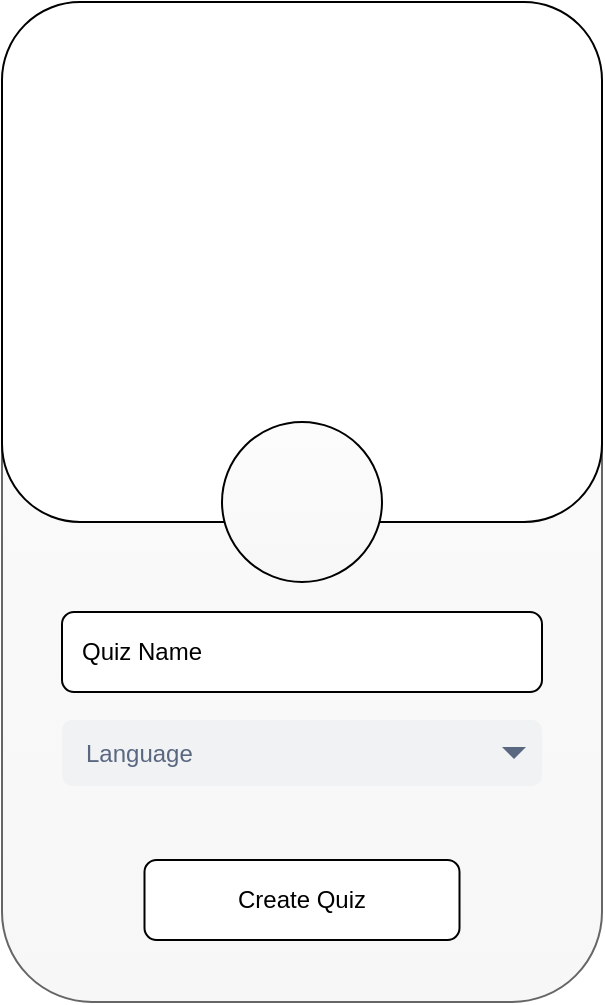 <mxfile version="13.7.9" pages="11"><diagram id="pBfli7MhX3VPF-Z28Cjg" name="Create"><mxGraphModel dx="1038" dy="547" grid="1" gridSize="10" guides="1" tooltips="1" connect="1" arrows="1" fold="1" page="1" pageScale="1" pageWidth="827" pageHeight="1169" math="0" shadow="0"><root><mxCell id="0"/><mxCell id="1" parent="0"/><mxCell id="YhRfEknU8Wl-3U49WugZ-1" value="" style="whiteSpace=wrap;html=1;rounded=1;strokeColor=#666666;fillColor=#FCFCFC;gradientDirection=south;gradientColor=#F7F7F7;" vertex="1" parent="1"><mxGeometry x="264" y="335" width="300" height="500" as="geometry"/></mxCell><mxCell id="4nGupYMQ50S7Wk51AXnO-2" value="" style="rounded=1;whiteSpace=wrap;html=1;" vertex="1" parent="1"><mxGeometry x="264" y="335" width="300" height="260" as="geometry"/></mxCell><mxCell id="4nGupYMQ50S7Wk51AXnO-5" value="" style="rounded=1;whiteSpace=wrap;html=1;" vertex="1" parent="1"><mxGeometry x="335.25" y="764" width="157.5" height="40" as="geometry"/></mxCell><mxCell id="4nGupYMQ50S7Wk51AXnO-6" value="Create Quiz" style="text;html=1;strokeColor=none;fillColor=none;align=center;verticalAlign=middle;whiteSpace=wrap;rounded=0;" vertex="1" parent="1"><mxGeometry x="374" y="774" width="80" height="20" as="geometry"/></mxCell><mxCell id="4nGupYMQ50S7Wk51AXnO-7" value="" style="rounded=1;whiteSpace=wrap;html=1;" vertex="1" parent="1"><mxGeometry x="294" y="640" width="240" height="40" as="geometry"/></mxCell><mxCell id="4nGupYMQ50S7Wk51AXnO-8" value="Quiz Name" style="text;html=1;strokeColor=none;fillColor=none;align=center;verticalAlign=middle;whiteSpace=wrap;rounded=0;" vertex="1" parent="1"><mxGeometry x="294" y="650" width="80" height="20" as="geometry"/></mxCell><mxCell id="4nGupYMQ50S7Wk51AXnO-11" value="Language" style="rounded=1;fillColor=#F1F2F4;strokeColor=none;html=1;fontColor=#596780;align=left;fontSize=12;spacingLeft=10" vertex="1" parent="1"><mxGeometry x="294" y="694" width="240" height="33" as="geometry"/></mxCell><mxCell id="4nGupYMQ50S7Wk51AXnO-12" value="" style="shape=triangle;direction=south;fillColor=#596780;strokeColor=none;html=1" vertex="1" parent="4nGupYMQ50S7Wk51AXnO-11"><mxGeometry x="1" y="0.5" width="12" height="6" relative="1" as="geometry"><mxPoint x="-20" y="-3" as="offset"/></mxGeometry></mxCell><mxCell id="Xea9l__40aHmPjPlWK-Z-1" value="" style="ellipse;whiteSpace=wrap;html=1;aspect=fixed;rounded=1;shadow=0;glass=0;sketch=0;fillColor=#FCFCFC;gradientColor=#F7F7F7;" vertex="1" parent="1"><mxGeometry x="374" y="545" width="80" height="80" as="geometry"/></mxCell></root></mxGraphModel></diagram><diagram id="3r9VNQkg000zjYNHVMPc" name="Waiting for players"><mxGraphModel dx="1038" dy="547" grid="1" gridSize="10" guides="1" tooltips="1" connect="1" arrows="1" fold="1" page="1" pageScale="1" pageWidth="827" pageHeight="1169" math="0" shadow="0"><root><mxCell id="FUsMb9pHueHKuCKNX2RL-0"/><mxCell id="FUsMb9pHueHKuCKNX2RL-1" parent="FUsMb9pHueHKuCKNX2RL-0"/><mxCell id="UsRW-xH9Oo5pJi4dY8x6-37" value="" style="whiteSpace=wrap;html=1;rounded=1;strokeColor=#666666;fillColor=#FCFCFC;gradientDirection=south;gradientColor=#F7F7F7;" vertex="1" parent="FUsMb9pHueHKuCKNX2RL-1"><mxGeometry x="274" y="345" width="300" height="500" as="geometry"/></mxCell><mxCell id="UsRW-xH9Oo5pJi4dY8x6-38" value="" style="ellipse;whiteSpace=wrap;html=1;aspect=fixed;rounded=1;fillColor=#d5e8d4;strokeColor=#82b366;" vertex="1" parent="FUsMb9pHueHKuCKNX2RL-1"><mxGeometry x="302" y="414" width="80" height="80" as="geometry"/></mxCell><mxCell id="UsRW-xH9Oo5pJi4dY8x6-39" value="" style="ellipse;whiteSpace=wrap;html=1;aspect=fixed;rounded=1;fillColor=#d5e8d4;strokeColor=#82b366;" vertex="1" parent="FUsMb9pHueHKuCKNX2RL-1"><mxGeometry x="385" y="466" width="80" height="80" as="geometry"/></mxCell><mxCell id="UsRW-xH9Oo5pJi4dY8x6-40" value="" style="ellipse;whiteSpace=wrap;html=1;aspect=fixed;rounded=1;fillColor=#d5e8d4;strokeColor=#82b366;" vertex="1" parent="FUsMb9pHueHKuCKNX2RL-1"><mxGeometry x="473" y="434" width="80" height="80" as="geometry"/></mxCell><mxCell id="UsRW-xH9Oo5pJi4dY8x6-41" value="" style="ellipse;whiteSpace=wrap;html=1;aspect=fixed;rounded=1;fillColor=#d5e8d4;strokeColor=#82b366;" vertex="1" parent="FUsMb9pHueHKuCKNX2RL-1"><mxGeometry x="461" y="522" width="80" height="80" as="geometry"/></mxCell><mxCell id="UsRW-xH9Oo5pJi4dY8x6-42" value="" style="ellipse;whiteSpace=wrap;html=1;aspect=fixed;rounded=1;fillColor=#d5e8d4;strokeColor=#82b366;" vertex="1" parent="FUsMb9pHueHKuCKNX2RL-1"><mxGeometry x="302" y="508" width="80" height="80" as="geometry"/></mxCell><mxCell id="UsRW-xH9Oo5pJi4dY8x6-43" value="" style="ellipse;whiteSpace=wrap;html=1;aspect=fixed;rounded=1;fillColor=#d5e8d4;strokeColor=#82b366;" vertex="1" parent="FUsMb9pHueHKuCKNX2RL-1"><mxGeometry x="381" y="564" width="80" height="80" as="geometry"/></mxCell><mxCell id="UsRW-xH9Oo5pJi4dY8x6-44" value="" style="ellipse;whiteSpace=wrap;html=1;aspect=fixed;rounded=1;fillColor=#d5e8d4;strokeColor=#82b366;" vertex="1" parent="FUsMb9pHueHKuCKNX2RL-1"><mxGeometry x="461" y="614" width="80" height="80" as="geometry"/></mxCell><mxCell id="UsRW-xH9Oo5pJi4dY8x6-45" value="" style="ellipse;whiteSpace=wrap;html=1;aspect=fixed;rounded=1;fillColor=#d5e8d4;strokeColor=#82b366;" vertex="1" parent="FUsMb9pHueHKuCKNX2RL-1"><mxGeometry x="295" y="601" width="80" height="80" as="geometry"/></mxCell><mxCell id="UsRW-xH9Oo5pJi4dY8x6-46" value="" style="ellipse;whiteSpace=wrap;html=1;aspect=fixed;rounded=1;fillColor=#d5e8d4;strokeColor=#82b366;" vertex="1" parent="FUsMb9pHueHKuCKNX2RL-1"><mxGeometry x="375" y="654" width="80" height="80" as="geometry"/></mxCell><mxCell id="UsRW-xH9Oo5pJi4dY8x6-47" value="" style="ellipse;whiteSpace=wrap;html=1;aspect=fixed;rounded=1;fillColor=#d5e8d4;strokeColor=#82b366;" vertex="1" parent="FUsMb9pHueHKuCKNX2RL-1"><mxGeometry x="458" y="702" width="80" height="80" as="geometry"/></mxCell><mxCell id="UsRW-xH9Oo5pJi4dY8x6-48" value="" style="ellipse;whiteSpace=wrap;html=1;aspect=fixed;rounded=1;fillColor=#d5e8d4;strokeColor=#82b366;" vertex="1" parent="FUsMb9pHueHKuCKNX2RL-1"><mxGeometry x="295" y="694" width="80" height="80" as="geometry"/></mxCell><mxCell id="UsRW-xH9Oo5pJi4dY8x6-49" value="Team 1" style="text;html=1;strokeColor=none;fillColor=none;align=center;verticalAlign=middle;whiteSpace=wrap;rounded=0;" vertex="1" parent="FUsMb9pHueHKuCKNX2RL-1"><mxGeometry x="318" y="444" width="48" height="20" as="geometry"/></mxCell><mxCell id="UsRW-xH9Oo5pJi4dY8x6-50" value="Team 2" style="text;html=1;strokeColor=none;fillColor=none;align=center;verticalAlign=middle;whiteSpace=wrap;rounded=0;" vertex="1" parent="FUsMb9pHueHKuCKNX2RL-1"><mxGeometry x="401" y="496" width="48" height="20" as="geometry"/></mxCell><mxCell id="UsRW-xH9Oo5pJi4dY8x6-51" value="Team 3" style="text;html=1;strokeColor=none;fillColor=none;align=center;verticalAlign=middle;whiteSpace=wrap;rounded=0;" vertex="1" parent="FUsMb9pHueHKuCKNX2RL-1"><mxGeometry x="493" y="464" width="48" height="20" as="geometry"/></mxCell><mxCell id="UsRW-xH9Oo5pJi4dY8x6-52" value="Team 5" style="text;html=1;strokeColor=none;fillColor=none;align=center;verticalAlign=middle;whiteSpace=wrap;rounded=0;" vertex="1" parent="FUsMb9pHueHKuCKNX2RL-1"><mxGeometry x="318" y="539" width="48" height="20" as="geometry"/></mxCell><mxCell id="UsRW-xH9Oo5pJi4dY8x6-53" value="Team 4" style="text;html=1;strokeColor=none;fillColor=none;align=center;verticalAlign=middle;whiteSpace=wrap;rounded=0;" vertex="1" parent="FUsMb9pHueHKuCKNX2RL-1"><mxGeometry x="481" y="552" width="48" height="20" as="geometry"/></mxCell><mxCell id="UsRW-xH9Oo5pJi4dY8x6-54" value="Team 6" style="text;html=1;strokeColor=none;fillColor=none;align=center;verticalAlign=middle;whiteSpace=wrap;rounded=0;" vertex="1" parent="FUsMb9pHueHKuCKNX2RL-1"><mxGeometry x="397" y="594" width="48" height="20" as="geometry"/></mxCell><mxCell id="UsRW-xH9Oo5pJi4dY8x6-55" value="Team 8" style="text;html=1;strokeColor=none;fillColor=none;align=center;verticalAlign=middle;whiteSpace=wrap;rounded=0;" vertex="1" parent="FUsMb9pHueHKuCKNX2RL-1"><mxGeometry x="311" y="631" width="48" height="20" as="geometry"/></mxCell><mxCell id="UsRW-xH9Oo5pJi4dY8x6-56" value="Team 9 " style="text;html=1;strokeColor=none;fillColor=none;align=center;verticalAlign=middle;whiteSpace=wrap;rounded=0;" vertex="1" parent="FUsMb9pHueHKuCKNX2RL-1"><mxGeometry x="391" y="682.5" width="48" height="23" as="geometry"/></mxCell><mxCell id="UsRW-xH9Oo5pJi4dY8x6-57" value="Team 7" style="text;html=1;strokeColor=none;fillColor=none;align=center;verticalAlign=middle;whiteSpace=wrap;rounded=0;" vertex="1" parent="FUsMb9pHueHKuCKNX2RL-1"><mxGeometry x="477" y="642.5" width="48" height="23" as="geometry"/></mxCell><mxCell id="UsRW-xH9Oo5pJi4dY8x6-58" value="Team 11" style="text;html=1;strokeColor=none;fillColor=none;align=center;verticalAlign=middle;whiteSpace=wrap;rounded=0;" vertex="1" parent="FUsMb9pHueHKuCKNX2RL-1"><mxGeometry x="474" y="730.5" width="48" height="23" as="geometry"/></mxCell><mxCell id="UsRW-xH9Oo5pJi4dY8x6-59" value="Team 10" style="text;html=1;strokeColor=none;fillColor=none;align=center;verticalAlign=middle;whiteSpace=wrap;rounded=0;" vertex="1" parent="FUsMb9pHueHKuCKNX2RL-1"><mxGeometry x="311" y="722.5" width="48" height="23" as="geometry"/></mxCell><mxCell id="UsRW-xH9Oo5pJi4dY8x6-60" value="&lt;b&gt;&lt;font style=&quot;font-size: 25px&quot;&gt;QUIZ NAME&lt;/font&gt;&lt;/b&gt;" style="text;html=1;strokeColor=none;fillColor=none;align=center;verticalAlign=middle;whiteSpace=wrap;rounded=0;shadow=0;glass=0;sketch=0;" vertex="1" parent="FUsMb9pHueHKuCKNX2RL-1"><mxGeometry x="341" y="370" width="166" height="20" as="geometry"/></mxCell><mxCell id="UsRW-xH9Oo5pJi4dY8x6-61" value="" style="ellipse;whiteSpace=wrap;html=1;aspect=fixed;rounded=1;shadow=0;glass=0;sketch=0;fillColor=#f5f5f5;strokeColor=#666666;fontColor=#333333;" vertex="1" parent="FUsMb9pHueHKuCKNX2RL-1"><mxGeometry x="293" y="789" width="39" height="39" as="geometry"/></mxCell><mxCell id="UsRW-xH9Oo5pJi4dY8x6-62" value="" style="triangle;whiteSpace=wrap;html=1;rounded=1;shadow=0;glass=0;sketch=0;rotation=-180;" vertex="1" parent="FUsMb9pHueHKuCKNX2RL-1"><mxGeometry x="300.5" y="798.5" width="20" height="20" as="geometry"/></mxCell><mxCell id="UsRW-xH9Oo5pJi4dY8x6-63" value="" style="shape=image;html=1;verticalAlign=top;verticalLabelPosition=bottom;labelBackgroundColor=#ffffff;imageAspect=0;aspect=fixed;image=https://cdn2.iconfinder.com/data/icons/ios-tab-bar/25/Cross_Circle_Filled-128.png;rounded=1;shadow=0;glass=0;sketch=0;" vertex="1" parent="FUsMb9pHueHKuCKNX2RL-1"><mxGeometry x="364" y="417" width="17" height="17" as="geometry"/></mxCell><mxCell id="UsRW-xH9Oo5pJi4dY8x6-64" value="" style="shape=image;html=1;verticalAlign=top;verticalLabelPosition=bottom;labelBackgroundColor=#ffffff;imageAspect=0;aspect=fixed;image=https://cdn2.iconfinder.com/data/icons/ios-tab-bar/25/Cross_Circle_Filled-128.png;rounded=1;shadow=0;glass=0;sketch=0;" vertex="1" parent="FUsMb9pHueHKuCKNX2RL-1"><mxGeometry x="445" y="467" width="17" height="17" as="geometry"/></mxCell><mxCell id="UsRW-xH9Oo5pJi4dY8x6-65" value="" style="shape=image;html=1;verticalAlign=top;verticalLabelPosition=bottom;labelBackgroundColor=#ffffff;imageAspect=0;aspect=fixed;image=https://cdn2.iconfinder.com/data/icons/ios-tab-bar/25/Cross_Circle_Filled-128.png;rounded=1;shadow=0;glass=0;sketch=0;" vertex="1" parent="FUsMb9pHueHKuCKNX2RL-1"><mxGeometry x="529" y="434" width="17" height="17" as="geometry"/></mxCell><mxCell id="UsRW-xH9Oo5pJi4dY8x6-66" value="" style="shape=image;html=1;verticalAlign=top;verticalLabelPosition=bottom;labelBackgroundColor=#ffffff;imageAspect=0;aspect=fixed;image=https://cdn2.iconfinder.com/data/icons/ios-tab-bar/25/Cross_Circle_Filled-128.png;rounded=1;shadow=0;glass=0;sketch=0;" vertex="1" parent="FUsMb9pHueHKuCKNX2RL-1"><mxGeometry x="515" y="522" width="17" height="17" as="geometry"/></mxCell><mxCell id="UsRW-xH9Oo5pJi4dY8x6-67" value="" style="shape=image;html=1;verticalAlign=top;verticalLabelPosition=bottom;labelBackgroundColor=#ffffff;imageAspect=0;aspect=fixed;image=https://cdn2.iconfinder.com/data/icons/ios-tab-bar/25/Cross_Circle_Filled-128.png;rounded=1;shadow=0;glass=0;sketch=0;" vertex="1" parent="FUsMb9pHueHKuCKNX2RL-1"><mxGeometry x="438" y="564" width="17" height="17" as="geometry"/></mxCell><mxCell id="UsRW-xH9Oo5pJi4dY8x6-68" value="" style="shape=image;html=1;verticalAlign=top;verticalLabelPosition=bottom;labelBackgroundColor=#ffffff;imageAspect=0;aspect=fixed;image=https://cdn2.iconfinder.com/data/icons/ios-tab-bar/25/Cross_Circle_Filled-128.png;rounded=1;shadow=0;glass=0;sketch=0;" vertex="1" parent="FUsMb9pHueHKuCKNX2RL-1"><mxGeometry x="358" y="505" width="17" height="17" as="geometry"/></mxCell><mxCell id="UsRW-xH9Oo5pJi4dY8x6-69" value="" style="shape=image;html=1;verticalAlign=top;verticalLabelPosition=bottom;labelBackgroundColor=#ffffff;imageAspect=0;aspect=fixed;image=https://cdn2.iconfinder.com/data/icons/ios-tab-bar/25/Cross_Circle_Filled-128.png;rounded=1;shadow=0;glass=0;sketch=0;" vertex="1" parent="FUsMb9pHueHKuCKNX2RL-1"><mxGeometry x="349" y="601" width="17" height="17" as="geometry"/></mxCell><mxCell id="UsRW-xH9Oo5pJi4dY8x6-70" value="" style="shape=image;html=1;verticalAlign=top;verticalLabelPosition=bottom;labelBackgroundColor=#ffffff;imageAspect=0;aspect=fixed;image=https://cdn2.iconfinder.com/data/icons/ios-tab-bar/25/Cross_Circle_Filled-128.png;rounded=1;shadow=0;glass=0;sketch=0;" vertex="1" parent="FUsMb9pHueHKuCKNX2RL-1"><mxGeometry x="432" y="654" width="17" height="17" as="geometry"/></mxCell><mxCell id="UsRW-xH9Oo5pJi4dY8x6-71" value="" style="shape=image;html=1;verticalAlign=top;verticalLabelPosition=bottom;labelBackgroundColor=#ffffff;imageAspect=0;aspect=fixed;image=https://cdn2.iconfinder.com/data/icons/ios-tab-bar/25/Cross_Circle_Filled-128.png;rounded=1;shadow=0;glass=0;sketch=0;" vertex="1" parent="FUsMb9pHueHKuCKNX2RL-1"><mxGeometry x="512" y="614" width="17" height="17" as="geometry"/></mxCell><mxCell id="UsRW-xH9Oo5pJi4dY8x6-72" value="" style="shape=image;html=1;verticalAlign=top;verticalLabelPosition=bottom;labelBackgroundColor=#ffffff;imageAspect=0;aspect=fixed;image=https://cdn2.iconfinder.com/data/icons/ios-tab-bar/25/Cross_Circle_Filled-128.png;rounded=1;shadow=0;glass=0;sketch=0;" vertex="1" parent="FUsMb9pHueHKuCKNX2RL-1"><mxGeometry x="508.5" y="702" width="17" height="17" as="geometry"/></mxCell><mxCell id="UsRW-xH9Oo5pJi4dY8x6-73" value="" style="shape=image;html=1;verticalAlign=top;verticalLabelPosition=bottom;labelBackgroundColor=#ffffff;imageAspect=0;aspect=fixed;image=https://cdn2.iconfinder.com/data/icons/ios-tab-bar/25/Cross_Circle_Filled-128.png;rounded=1;shadow=0;glass=0;sketch=0;" vertex="1" parent="FUsMb9pHueHKuCKNX2RL-1"><mxGeometry x="349" y="694" width="17" height="17" as="geometry"/></mxCell><mxCell id="gWgISTC_y2voO9RuIcKy-0" value="" style="ellipse;whiteSpace=wrap;html=1;aspect=fixed;rounded=1;shadow=0;glass=0;sketch=0;fillColor=#f5f5f5;strokeColor=#666666;fontColor=#333333;" vertex="1" parent="FUsMb9pHueHKuCKNX2RL-1"><mxGeometry x="515" y="789" width="39" height="39" as="geometry"/></mxCell><mxCell id="gWgISTC_y2voO9RuIcKy-1" value="" style="triangle;whiteSpace=wrap;html=1;rounded=1;shadow=0;glass=0;sketch=0;rotation=0;" vertex="1" parent="FUsMb9pHueHKuCKNX2RL-1"><mxGeometry x="527.5" y="798.5" width="20" height="20" as="geometry"/></mxCell><mxCell id="FOs2ff9GrGDzzsD0MFOw-0" value="Code: 5HK8AD" style="text;html=1;strokeColor=none;fillColor=none;align=center;verticalAlign=middle;whiteSpace=wrap;rounded=0;shadow=0;glass=0;sketch=0;fontColor=#6B6B6B;" vertex="1" parent="FUsMb9pHueHKuCKNX2RL-1"><mxGeometry x="338" y="392" width="168.75" height="20" as="geometry"/></mxCell></root></mxGraphModel></diagram><diagram id="SJZZmDxXulVO6ZMhQ-YF" name="Kick or Approve"><mxGraphModel dx="1038" dy="547" grid="1" gridSize="10" guides="1" tooltips="1" connect="1" arrows="1" fold="1" page="1" pageScale="1" pageWidth="827" pageHeight="1169" math="0" shadow="0"><root><mxCell id="A4ew6uC5fMmfjQlr1HWO-0"/><mxCell id="A4ew6uC5fMmfjQlr1HWO-1" parent="A4ew6uC5fMmfjQlr1HWO-0"/><mxCell id="A4ew6uC5fMmfjQlr1HWO-2" value="" style="whiteSpace=wrap;html=1;rounded=1;" vertex="1" parent="A4ew6uC5fMmfjQlr1HWO-1"><mxGeometry x="264" y="335" width="300" height="500" as="geometry"/></mxCell><mxCell id="A4ew6uC5fMmfjQlr1HWO-3" value="" style="ellipse;whiteSpace=wrap;html=1;aspect=fixed;rounded=1;fillColor=#d5e8d4;strokeColor=#82b366;" vertex="1" parent="A4ew6uC5fMmfjQlr1HWO-1"><mxGeometry x="292" y="404" width="80" height="80" as="geometry"/></mxCell><mxCell id="A4ew6uC5fMmfjQlr1HWO-4" value="" style="ellipse;whiteSpace=wrap;html=1;aspect=fixed;rounded=1;fillColor=#d5e8d4;strokeColor=#82b366;" vertex="1" parent="A4ew6uC5fMmfjQlr1HWO-1"><mxGeometry x="375" y="456" width="80" height="80" as="geometry"/></mxCell><mxCell id="A4ew6uC5fMmfjQlr1HWO-5" value="" style="ellipse;whiteSpace=wrap;html=1;aspect=fixed;rounded=1;fillColor=#d5e8d4;strokeColor=#82b366;" vertex="1" parent="A4ew6uC5fMmfjQlr1HWO-1"><mxGeometry x="463" y="424" width="80" height="80" as="geometry"/></mxCell><mxCell id="A4ew6uC5fMmfjQlr1HWO-6" value="" style="ellipse;whiteSpace=wrap;html=1;aspect=fixed;rounded=1;fillColor=#d5e8d4;strokeColor=#82b366;" vertex="1" parent="A4ew6uC5fMmfjQlr1HWO-1"><mxGeometry x="451" y="512" width="80" height="80" as="geometry"/></mxCell><mxCell id="A4ew6uC5fMmfjQlr1HWO-7" value="" style="ellipse;whiteSpace=wrap;html=1;aspect=fixed;rounded=1;fillColor=#d5e8d4;strokeColor=#82b366;" vertex="1" parent="A4ew6uC5fMmfjQlr1HWO-1"><mxGeometry x="292" y="498" width="80" height="80" as="geometry"/></mxCell><mxCell id="A4ew6uC5fMmfjQlr1HWO-8" value="" style="ellipse;whiteSpace=wrap;html=1;aspect=fixed;rounded=1;fillColor=#d5e8d4;strokeColor=#82b366;" vertex="1" parent="A4ew6uC5fMmfjQlr1HWO-1"><mxGeometry x="371" y="554" width="80" height="80" as="geometry"/></mxCell><mxCell id="A4ew6uC5fMmfjQlr1HWO-9" value="" style="ellipse;whiteSpace=wrap;html=1;aspect=fixed;rounded=1;fillColor=#d5e8d4;strokeColor=#82b366;" vertex="1" parent="A4ew6uC5fMmfjQlr1HWO-1"><mxGeometry x="451" y="604" width="80" height="80" as="geometry"/></mxCell><mxCell id="A4ew6uC5fMmfjQlr1HWO-10" value="" style="ellipse;whiteSpace=wrap;html=1;aspect=fixed;rounded=1;fillColor=#d5e8d4;strokeColor=#82b366;" vertex="1" parent="A4ew6uC5fMmfjQlr1HWO-1"><mxGeometry x="285" y="591" width="80" height="80" as="geometry"/></mxCell><mxCell id="A4ew6uC5fMmfjQlr1HWO-11" value="" style="ellipse;whiteSpace=wrap;html=1;aspect=fixed;rounded=1;fillColor=#d5e8d4;strokeColor=#82b366;" vertex="1" parent="A4ew6uC5fMmfjQlr1HWO-1"><mxGeometry x="365" y="644" width="80" height="80" as="geometry"/></mxCell><mxCell id="A4ew6uC5fMmfjQlr1HWO-12" value="" style="ellipse;whiteSpace=wrap;html=1;aspect=fixed;rounded=1;fillColor=#d5e8d4;strokeColor=#82b366;" vertex="1" parent="A4ew6uC5fMmfjQlr1HWO-1"><mxGeometry x="448" y="692" width="80" height="80" as="geometry"/></mxCell><mxCell id="A4ew6uC5fMmfjQlr1HWO-13" value="" style="ellipse;whiteSpace=wrap;html=1;aspect=fixed;rounded=1;fillColor=#d5e8d4;strokeColor=#82b366;" vertex="1" parent="A4ew6uC5fMmfjQlr1HWO-1"><mxGeometry x="285" y="684" width="80" height="80" as="geometry"/></mxCell><mxCell id="A4ew6uC5fMmfjQlr1HWO-14" value="Team 1" style="text;html=1;strokeColor=none;fillColor=none;align=center;verticalAlign=middle;whiteSpace=wrap;rounded=0;" vertex="1" parent="A4ew6uC5fMmfjQlr1HWO-1"><mxGeometry x="308" y="434" width="48" height="20" as="geometry"/></mxCell><mxCell id="A4ew6uC5fMmfjQlr1HWO-15" value="Team 2" style="text;html=1;strokeColor=none;fillColor=none;align=center;verticalAlign=middle;whiteSpace=wrap;rounded=0;" vertex="1" parent="A4ew6uC5fMmfjQlr1HWO-1"><mxGeometry x="391" y="486" width="48" height="20" as="geometry"/></mxCell><mxCell id="A4ew6uC5fMmfjQlr1HWO-16" value="Team 3" style="text;html=1;strokeColor=none;fillColor=none;align=center;verticalAlign=middle;whiteSpace=wrap;rounded=0;" vertex="1" parent="A4ew6uC5fMmfjQlr1HWO-1"><mxGeometry x="483" y="454" width="48" height="20" as="geometry"/></mxCell><mxCell id="A4ew6uC5fMmfjQlr1HWO-17" value="Team 5" style="text;html=1;strokeColor=none;fillColor=none;align=center;verticalAlign=middle;whiteSpace=wrap;rounded=0;" vertex="1" parent="A4ew6uC5fMmfjQlr1HWO-1"><mxGeometry x="308" y="529" width="48" height="20" as="geometry"/></mxCell><mxCell id="A4ew6uC5fMmfjQlr1HWO-18" value="Team 4" style="text;html=1;strokeColor=none;fillColor=none;align=center;verticalAlign=middle;whiteSpace=wrap;rounded=0;" vertex="1" parent="A4ew6uC5fMmfjQlr1HWO-1"><mxGeometry x="471" y="542" width="48" height="20" as="geometry"/></mxCell><mxCell id="A4ew6uC5fMmfjQlr1HWO-19" value="Team 6" style="text;html=1;strokeColor=none;fillColor=none;align=center;verticalAlign=middle;whiteSpace=wrap;rounded=0;" vertex="1" parent="A4ew6uC5fMmfjQlr1HWO-1"><mxGeometry x="387" y="584" width="48" height="20" as="geometry"/></mxCell><mxCell id="A4ew6uC5fMmfjQlr1HWO-20" value="Team 8" style="text;html=1;strokeColor=none;fillColor=none;align=center;verticalAlign=middle;whiteSpace=wrap;rounded=0;" vertex="1" parent="A4ew6uC5fMmfjQlr1HWO-1"><mxGeometry x="301" y="621" width="48" height="20" as="geometry"/></mxCell><mxCell id="A4ew6uC5fMmfjQlr1HWO-21" value="Team 9 " style="text;html=1;strokeColor=none;fillColor=none;align=center;verticalAlign=middle;whiteSpace=wrap;rounded=0;" vertex="1" parent="A4ew6uC5fMmfjQlr1HWO-1"><mxGeometry x="381" y="672.5" width="48" height="23" as="geometry"/></mxCell><mxCell id="A4ew6uC5fMmfjQlr1HWO-22" value="Team 7" style="text;html=1;strokeColor=none;fillColor=none;align=center;verticalAlign=middle;whiteSpace=wrap;rounded=0;" vertex="1" parent="A4ew6uC5fMmfjQlr1HWO-1"><mxGeometry x="467" y="632.5" width="48" height="23" as="geometry"/></mxCell><mxCell id="A4ew6uC5fMmfjQlr1HWO-23" value="Team 11" style="text;html=1;strokeColor=none;fillColor=none;align=center;verticalAlign=middle;whiteSpace=wrap;rounded=0;" vertex="1" parent="A4ew6uC5fMmfjQlr1HWO-1"><mxGeometry x="464" y="720.5" width="48" height="23" as="geometry"/></mxCell><mxCell id="A4ew6uC5fMmfjQlr1HWO-24" value="Team 10" style="text;html=1;strokeColor=none;fillColor=none;align=center;verticalAlign=middle;whiteSpace=wrap;rounded=0;" vertex="1" parent="A4ew6uC5fMmfjQlr1HWO-1"><mxGeometry x="301" y="712.5" width="48" height="23" as="geometry"/></mxCell><mxCell id="A4ew6uC5fMmfjQlr1HWO-25" value="&lt;b&gt;&lt;font style=&quot;font-size: 25px&quot;&gt;QUIZ NAME&lt;/font&gt;&lt;/b&gt;" style="text;html=1;strokeColor=none;fillColor=none;align=center;verticalAlign=middle;whiteSpace=wrap;rounded=0;shadow=0;glass=0;sketch=0;" vertex="1" parent="A4ew6uC5fMmfjQlr1HWO-1"><mxGeometry x="339" y="360" width="166" height="20" as="geometry"/></mxCell><mxCell id="A4ew6uC5fMmfjQlr1HWO-26" value="" style="ellipse;whiteSpace=wrap;html=1;aspect=fixed;rounded=1;shadow=0;glass=0;sketch=0;fillColor=#f5f5f5;strokeColor=#666666;fontColor=#333333;" vertex="1" parent="A4ew6uC5fMmfjQlr1HWO-1"><mxGeometry x="283" y="779" width="39" height="39" as="geometry"/></mxCell><mxCell id="A4ew6uC5fMmfjQlr1HWO-27" value="" style="triangle;whiteSpace=wrap;html=1;rounded=1;shadow=0;glass=0;sketch=0;rotation=-180;" vertex="1" parent="A4ew6uC5fMmfjQlr1HWO-1"><mxGeometry x="290.5" y="788.5" width="20" height="20" as="geometry"/></mxCell><mxCell id="A4ew6uC5fMmfjQlr1HWO-31" value="" style="shape=image;html=1;verticalAlign=top;verticalLabelPosition=bottom;labelBackgroundColor=#ffffff;imageAspect=0;aspect=fixed;image=https://cdn2.iconfinder.com/data/icons/ios-tab-bar/25/Cross_Circle_Filled-128.png;rounded=1;shadow=0;glass=0;sketch=0;" vertex="1" parent="A4ew6uC5fMmfjQlr1HWO-1"><mxGeometry x="354" y="407" width="17" height="17" as="geometry"/></mxCell><mxCell id="A4ew6uC5fMmfjQlr1HWO-32" value="" style="shape=image;html=1;verticalAlign=top;verticalLabelPosition=bottom;labelBackgroundColor=#ffffff;imageAspect=0;aspect=fixed;image=https://cdn2.iconfinder.com/data/icons/ios-tab-bar/25/Cross_Circle_Filled-128.png;rounded=1;shadow=0;glass=0;sketch=0;" vertex="1" parent="A4ew6uC5fMmfjQlr1HWO-1"><mxGeometry x="435" y="457" width="17" height="17" as="geometry"/></mxCell><mxCell id="A4ew6uC5fMmfjQlr1HWO-33" value="" style="shape=image;html=1;verticalAlign=top;verticalLabelPosition=bottom;labelBackgroundColor=#ffffff;imageAspect=0;aspect=fixed;image=https://cdn2.iconfinder.com/data/icons/ios-tab-bar/25/Cross_Circle_Filled-128.png;rounded=1;shadow=0;glass=0;sketch=0;" vertex="1" parent="A4ew6uC5fMmfjQlr1HWO-1"><mxGeometry x="519" y="424" width="17" height="17" as="geometry"/></mxCell><mxCell id="A4ew6uC5fMmfjQlr1HWO-34" value="" style="shape=image;html=1;verticalAlign=top;verticalLabelPosition=bottom;labelBackgroundColor=#ffffff;imageAspect=0;aspect=fixed;image=https://cdn2.iconfinder.com/data/icons/ios-tab-bar/25/Cross_Circle_Filled-128.png;rounded=1;shadow=0;glass=0;sketch=0;" vertex="1" parent="A4ew6uC5fMmfjQlr1HWO-1"><mxGeometry x="505" y="512" width="17" height="17" as="geometry"/></mxCell><mxCell id="A4ew6uC5fMmfjQlr1HWO-35" value="" style="shape=image;html=1;verticalAlign=top;verticalLabelPosition=bottom;labelBackgroundColor=#ffffff;imageAspect=0;aspect=fixed;image=https://cdn2.iconfinder.com/data/icons/ios-tab-bar/25/Cross_Circle_Filled-128.png;rounded=1;shadow=0;glass=0;sketch=0;" vertex="1" parent="A4ew6uC5fMmfjQlr1HWO-1"><mxGeometry x="428" y="554" width="17" height="17" as="geometry"/></mxCell><mxCell id="A4ew6uC5fMmfjQlr1HWO-36" value="" style="shape=image;html=1;verticalAlign=top;verticalLabelPosition=bottom;labelBackgroundColor=#ffffff;imageAspect=0;aspect=fixed;image=https://cdn2.iconfinder.com/data/icons/ios-tab-bar/25/Cross_Circle_Filled-128.png;rounded=1;shadow=0;glass=0;sketch=0;" vertex="1" parent="A4ew6uC5fMmfjQlr1HWO-1"><mxGeometry x="348" y="495" width="17" height="17" as="geometry"/></mxCell><mxCell id="A4ew6uC5fMmfjQlr1HWO-37" value="" style="shape=image;html=1;verticalAlign=top;verticalLabelPosition=bottom;labelBackgroundColor=#ffffff;imageAspect=0;aspect=fixed;image=https://cdn2.iconfinder.com/data/icons/ios-tab-bar/25/Cross_Circle_Filled-128.png;rounded=1;shadow=0;glass=0;sketch=0;" vertex="1" parent="A4ew6uC5fMmfjQlr1HWO-1"><mxGeometry x="339" y="591" width="17" height="17" as="geometry"/></mxCell><mxCell id="A4ew6uC5fMmfjQlr1HWO-38" value="" style="shape=image;html=1;verticalAlign=top;verticalLabelPosition=bottom;labelBackgroundColor=#ffffff;imageAspect=0;aspect=fixed;image=https://cdn2.iconfinder.com/data/icons/ios-tab-bar/25/Cross_Circle_Filled-128.png;rounded=1;shadow=0;glass=0;sketch=0;" vertex="1" parent="A4ew6uC5fMmfjQlr1HWO-1"><mxGeometry x="422" y="644" width="17" height="17" as="geometry"/></mxCell><mxCell id="A4ew6uC5fMmfjQlr1HWO-39" value="" style="shape=image;html=1;verticalAlign=top;verticalLabelPosition=bottom;labelBackgroundColor=#ffffff;imageAspect=0;aspect=fixed;image=https://cdn2.iconfinder.com/data/icons/ios-tab-bar/25/Cross_Circle_Filled-128.png;rounded=1;shadow=0;glass=0;sketch=0;" vertex="1" parent="A4ew6uC5fMmfjQlr1HWO-1"><mxGeometry x="502" y="604" width="17" height="17" as="geometry"/></mxCell><mxCell id="A4ew6uC5fMmfjQlr1HWO-40" value="" style="shape=image;html=1;verticalAlign=top;verticalLabelPosition=bottom;labelBackgroundColor=#ffffff;imageAspect=0;aspect=fixed;image=https://cdn2.iconfinder.com/data/icons/ios-tab-bar/25/Cross_Circle_Filled-128.png;rounded=1;shadow=0;glass=0;sketch=0;" vertex="1" parent="A4ew6uC5fMmfjQlr1HWO-1"><mxGeometry x="498.5" y="692" width="17" height="17" as="geometry"/></mxCell><mxCell id="A4ew6uC5fMmfjQlr1HWO-41" value="" style="shape=image;html=1;verticalAlign=top;verticalLabelPosition=bottom;labelBackgroundColor=#ffffff;imageAspect=0;aspect=fixed;image=https://cdn2.iconfinder.com/data/icons/ios-tab-bar/25/Cross_Circle_Filled-128.png;rounded=1;shadow=0;glass=0;sketch=0;" vertex="1" parent="A4ew6uC5fMmfjQlr1HWO-1"><mxGeometry x="339" y="684" width="17" height="17" as="geometry"/></mxCell><mxCell id="OjGOSBYfhATL_dcnGoLu-2" value="" style="ellipse;whiteSpace=wrap;html=1;aspect=fixed;rounded=1;shadow=0;glass=0;sketch=0;fillColor=#f5f5f5;strokeColor=#666666;fontColor=#333333;" vertex="1" parent="A4ew6uC5fMmfjQlr1HWO-1"><mxGeometry x="515.5" y="779" width="39" height="39" as="geometry"/></mxCell><mxCell id="OjGOSBYfhATL_dcnGoLu-3" value="" style="triangle;whiteSpace=wrap;html=1;rounded=1;shadow=0;glass=0;sketch=0;rotation=0;" vertex="1" parent="A4ew6uC5fMmfjQlr1HWO-1"><mxGeometry x="528" y="788.5" width="20" height="20" as="geometry"/></mxCell><mxCell id="6kH99HmpoN0tjUFGNHcg-1" value="" style="whiteSpace=wrap;html=1;rounded=1;fillColor=#f5f5f5;strokeColor=#666666;opacity=40;gradientColor=#3B3B3B;" vertex="1" parent="A4ew6uC5fMmfjQlr1HWO-1"><mxGeometry x="265" y="335" width="300" height="500" as="geometry"/></mxCell><mxCell id="OjGOSBYfhATL_dcnGoLu-8" value="" style="group" vertex="1" connectable="0" parent="A4ew6uC5fMmfjQlr1HWO-1"><mxGeometry y="513.5" width="219.5" height="98" as="geometry"/></mxCell><mxCell id="OjGOSBYfhATL_dcnGoLu-9" value="" style="group" vertex="1" connectable="0" parent="OjGOSBYfhATL_dcnGoLu-8"><mxGeometry x="314" y="26" width="219.5" height="98" as="geometry"/></mxCell><mxCell id="nCD2t8OQKnjG1o-hCkCt-0" value="" style="group" vertex="1" connectable="0" parent="OjGOSBYfhATL_dcnGoLu-9"><mxGeometry x="-10" y="-3.5" width="219.5" height="98" as="geometry"/></mxCell><mxCell id="6kH99HmpoN0tjUFGNHcg-0" value="" style="rounded=1;whiteSpace=wrap;html=1;shadow=0;glass=0;sketch=0;" vertex="1" parent="nCD2t8OQKnjG1o-hCkCt-0"><mxGeometry width="219.5" height="98" as="geometry"/></mxCell><mxCell id="6kH99HmpoN0tjUFGNHcg-5" value="Kick &amp;lt;User&amp;gt; ?" style="text;html=1;strokeColor=none;fillColor=none;align=center;verticalAlign=middle;whiteSpace=wrap;rounded=0;shadow=0;glass=0;sketch=0;opacity=40;" vertex="1" parent="nCD2t8OQKnjG1o-hCkCt-0"><mxGeometry x="28.25" y="18.5" width="165" height="20" as="geometry"/></mxCell><mxCell id="6kH99HmpoN0tjUFGNHcg-7" value="" style="rounded=1;whiteSpace=wrap;html=1;shadow=0;glass=0;sketch=0;fillColor=#d5e8d4;strokeColor=#82b366;" vertex="1" parent="nCD2t8OQKnjG1o-hCkCt-0"><mxGeometry x="108.75" y="57.25" width="76" height="27.5" as="geometry"/></mxCell><mxCell id="6kH99HmpoN0tjUFGNHcg-8" value="" style="rounded=1;whiteSpace=wrap;html=1;shadow=0;glass=0;sketch=0;fillColor=#f8cecc;strokeColor=#b85450;" vertex="1" parent="nCD2t8OQKnjG1o-hCkCt-0"><mxGeometry x="21.25" y="57.5" width="76" height="27.5" as="geometry"/></mxCell></root></mxGraphModel></diagram><diagram id="j0yk3oH17nd5bdDAOIVW" name="Start Quiz"><mxGraphModel dx="1038" dy="547" grid="1" gridSize="10" guides="1" tooltips="1" connect="1" arrows="1" fold="1" page="1" pageScale="1" pageWidth="827" pageHeight="1169" math="0" shadow="0"><root><mxCell id="2y89XrHCaEDIVKy6a_Kg-0"/><mxCell id="2y89XrHCaEDIVKy6a_Kg-1" parent="2y89XrHCaEDIVKy6a_Kg-0"/><mxCell id="2y89XrHCaEDIVKy6a_Kg-2" value="" style="whiteSpace=wrap;html=1;rounded=1;" vertex="1" parent="2y89XrHCaEDIVKy6a_Kg-1"><mxGeometry x="264" y="335" width="300" height="500" as="geometry"/></mxCell><mxCell id="2y89XrHCaEDIVKy6a_Kg-3" value="" style="ellipse;whiteSpace=wrap;html=1;aspect=fixed;rounded=1;fillColor=#d5e8d4;strokeColor=#82b366;" vertex="1" parent="2y89XrHCaEDIVKy6a_Kg-1"><mxGeometry x="292" y="404" width="80" height="80" as="geometry"/></mxCell><mxCell id="2y89XrHCaEDIVKy6a_Kg-4" value="" style="ellipse;whiteSpace=wrap;html=1;aspect=fixed;rounded=1;fillColor=#d5e8d4;strokeColor=#82b366;" vertex="1" parent="2y89XrHCaEDIVKy6a_Kg-1"><mxGeometry x="375" y="456" width="80" height="80" as="geometry"/></mxCell><mxCell id="2y89XrHCaEDIVKy6a_Kg-5" value="" style="ellipse;whiteSpace=wrap;html=1;aspect=fixed;rounded=1;fillColor=#d5e8d4;strokeColor=#82b366;" vertex="1" parent="2y89XrHCaEDIVKy6a_Kg-1"><mxGeometry x="463" y="424" width="80" height="80" as="geometry"/></mxCell><mxCell id="2y89XrHCaEDIVKy6a_Kg-6" value="" style="ellipse;whiteSpace=wrap;html=1;aspect=fixed;rounded=1;fillColor=#d5e8d4;strokeColor=#82b366;" vertex="1" parent="2y89XrHCaEDIVKy6a_Kg-1"><mxGeometry x="451" y="512" width="80" height="80" as="geometry"/></mxCell><mxCell id="2y89XrHCaEDIVKy6a_Kg-7" value="" style="ellipse;whiteSpace=wrap;html=1;aspect=fixed;rounded=1;fillColor=#d5e8d4;strokeColor=#82b366;" vertex="1" parent="2y89XrHCaEDIVKy6a_Kg-1"><mxGeometry x="292" y="498" width="80" height="80" as="geometry"/></mxCell><mxCell id="2y89XrHCaEDIVKy6a_Kg-8" value="" style="ellipse;whiteSpace=wrap;html=1;aspect=fixed;rounded=1;fillColor=#d5e8d4;strokeColor=#82b366;" vertex="1" parent="2y89XrHCaEDIVKy6a_Kg-1"><mxGeometry x="371" y="554" width="80" height="80" as="geometry"/></mxCell><mxCell id="2y89XrHCaEDIVKy6a_Kg-9" value="" style="ellipse;whiteSpace=wrap;html=1;aspect=fixed;rounded=1;fillColor=#d5e8d4;strokeColor=#82b366;" vertex="1" parent="2y89XrHCaEDIVKy6a_Kg-1"><mxGeometry x="451" y="604" width="80" height="80" as="geometry"/></mxCell><mxCell id="2y89XrHCaEDIVKy6a_Kg-10" value="" style="ellipse;whiteSpace=wrap;html=1;aspect=fixed;rounded=1;fillColor=#d5e8d4;strokeColor=#82b366;" vertex="1" parent="2y89XrHCaEDIVKy6a_Kg-1"><mxGeometry x="285" y="591" width="80" height="80" as="geometry"/></mxCell><mxCell id="2y89XrHCaEDIVKy6a_Kg-11" value="" style="ellipse;whiteSpace=wrap;html=1;aspect=fixed;rounded=1;fillColor=#d5e8d4;strokeColor=#82b366;" vertex="1" parent="2y89XrHCaEDIVKy6a_Kg-1"><mxGeometry x="365" y="644" width="80" height="80" as="geometry"/></mxCell><mxCell id="2y89XrHCaEDIVKy6a_Kg-12" value="" style="ellipse;whiteSpace=wrap;html=1;aspect=fixed;rounded=1;fillColor=#d5e8d4;strokeColor=#82b366;" vertex="1" parent="2y89XrHCaEDIVKy6a_Kg-1"><mxGeometry x="448" y="692" width="80" height="80" as="geometry"/></mxCell><mxCell id="2y89XrHCaEDIVKy6a_Kg-13" value="" style="ellipse;whiteSpace=wrap;html=1;aspect=fixed;rounded=1;fillColor=#d5e8d4;strokeColor=#82b366;" vertex="1" parent="2y89XrHCaEDIVKy6a_Kg-1"><mxGeometry x="285" y="684" width="80" height="80" as="geometry"/></mxCell><mxCell id="2y89XrHCaEDIVKy6a_Kg-14" value="Team 1" style="text;html=1;strokeColor=none;fillColor=none;align=center;verticalAlign=middle;whiteSpace=wrap;rounded=0;" vertex="1" parent="2y89XrHCaEDIVKy6a_Kg-1"><mxGeometry x="308" y="434" width="48" height="20" as="geometry"/></mxCell><mxCell id="2y89XrHCaEDIVKy6a_Kg-15" value="Team 2" style="text;html=1;strokeColor=none;fillColor=none;align=center;verticalAlign=middle;whiteSpace=wrap;rounded=0;" vertex="1" parent="2y89XrHCaEDIVKy6a_Kg-1"><mxGeometry x="391" y="486" width="48" height="20" as="geometry"/></mxCell><mxCell id="2y89XrHCaEDIVKy6a_Kg-16" value="Team 3" style="text;html=1;strokeColor=none;fillColor=none;align=center;verticalAlign=middle;whiteSpace=wrap;rounded=0;" vertex="1" parent="2y89XrHCaEDIVKy6a_Kg-1"><mxGeometry x="483" y="454" width="48" height="20" as="geometry"/></mxCell><mxCell id="2y89XrHCaEDIVKy6a_Kg-17" value="Team 5" style="text;html=1;strokeColor=none;fillColor=none;align=center;verticalAlign=middle;whiteSpace=wrap;rounded=0;" vertex="1" parent="2y89XrHCaEDIVKy6a_Kg-1"><mxGeometry x="308" y="529" width="48" height="20" as="geometry"/></mxCell><mxCell id="2y89XrHCaEDIVKy6a_Kg-18" value="Team 4" style="text;html=1;strokeColor=none;fillColor=none;align=center;verticalAlign=middle;whiteSpace=wrap;rounded=0;" vertex="1" parent="2y89XrHCaEDIVKy6a_Kg-1"><mxGeometry x="471" y="542" width="48" height="20" as="geometry"/></mxCell><mxCell id="2y89XrHCaEDIVKy6a_Kg-19" value="Team 6" style="text;html=1;strokeColor=none;fillColor=none;align=center;verticalAlign=middle;whiteSpace=wrap;rounded=0;" vertex="1" parent="2y89XrHCaEDIVKy6a_Kg-1"><mxGeometry x="387" y="584" width="48" height="20" as="geometry"/></mxCell><mxCell id="2y89XrHCaEDIVKy6a_Kg-20" value="Team 8" style="text;html=1;strokeColor=none;fillColor=none;align=center;verticalAlign=middle;whiteSpace=wrap;rounded=0;" vertex="1" parent="2y89XrHCaEDIVKy6a_Kg-1"><mxGeometry x="301" y="621" width="48" height="20" as="geometry"/></mxCell><mxCell id="2y89XrHCaEDIVKy6a_Kg-21" value="Team 9 " style="text;html=1;strokeColor=none;fillColor=none;align=center;verticalAlign=middle;whiteSpace=wrap;rounded=0;" vertex="1" parent="2y89XrHCaEDIVKy6a_Kg-1"><mxGeometry x="381" y="672.5" width="48" height="23" as="geometry"/></mxCell><mxCell id="2y89XrHCaEDIVKy6a_Kg-22" value="Team 7" style="text;html=1;strokeColor=none;fillColor=none;align=center;verticalAlign=middle;whiteSpace=wrap;rounded=0;" vertex="1" parent="2y89XrHCaEDIVKy6a_Kg-1"><mxGeometry x="467" y="632.5" width="48" height="23" as="geometry"/></mxCell><mxCell id="2y89XrHCaEDIVKy6a_Kg-23" value="Team 11" style="text;html=1;strokeColor=none;fillColor=none;align=center;verticalAlign=middle;whiteSpace=wrap;rounded=0;" vertex="1" parent="2y89XrHCaEDIVKy6a_Kg-1"><mxGeometry x="464" y="720.5" width="48" height="23" as="geometry"/></mxCell><mxCell id="2y89XrHCaEDIVKy6a_Kg-24" value="Team 10" style="text;html=1;strokeColor=none;fillColor=none;align=center;verticalAlign=middle;whiteSpace=wrap;rounded=0;" vertex="1" parent="2y89XrHCaEDIVKy6a_Kg-1"><mxGeometry x="301" y="712.5" width="48" height="23" as="geometry"/></mxCell><mxCell id="2y89XrHCaEDIVKy6a_Kg-25" value="&lt;b&gt;&lt;font style=&quot;font-size: 25px&quot;&gt;QUIZ NAME&lt;/font&gt;&lt;/b&gt;" style="text;html=1;strokeColor=none;fillColor=none;align=center;verticalAlign=middle;whiteSpace=wrap;rounded=0;shadow=0;glass=0;sketch=0;" vertex="1" parent="2y89XrHCaEDIVKy6a_Kg-1"><mxGeometry x="339" y="360" width="166" height="20" as="geometry"/></mxCell><mxCell id="2y89XrHCaEDIVKy6a_Kg-26" value="" style="ellipse;whiteSpace=wrap;html=1;aspect=fixed;rounded=1;shadow=0;glass=0;sketch=0;fillColor=#f5f5f5;strokeColor=#666666;fontColor=#333333;" vertex="1" parent="2y89XrHCaEDIVKy6a_Kg-1"><mxGeometry x="283" y="779" width="39" height="39" as="geometry"/></mxCell><mxCell id="2y89XrHCaEDIVKy6a_Kg-27" value="" style="triangle;whiteSpace=wrap;html=1;rounded=1;shadow=0;glass=0;sketch=0;rotation=-180;" vertex="1" parent="2y89XrHCaEDIVKy6a_Kg-1"><mxGeometry x="290.5" y="788.5" width="20" height="20" as="geometry"/></mxCell><mxCell id="2y89XrHCaEDIVKy6a_Kg-28" value="" style="shape=image;html=1;verticalAlign=top;verticalLabelPosition=bottom;labelBackgroundColor=#ffffff;imageAspect=0;aspect=fixed;image=https://cdn2.iconfinder.com/data/icons/ios-tab-bar/25/Cross_Circle_Filled-128.png;rounded=1;shadow=0;glass=0;sketch=0;" vertex="1" parent="2y89XrHCaEDIVKy6a_Kg-1"><mxGeometry x="354" y="407" width="17" height="17" as="geometry"/></mxCell><mxCell id="2y89XrHCaEDIVKy6a_Kg-29" value="" style="shape=image;html=1;verticalAlign=top;verticalLabelPosition=bottom;labelBackgroundColor=#ffffff;imageAspect=0;aspect=fixed;image=https://cdn2.iconfinder.com/data/icons/ios-tab-bar/25/Cross_Circle_Filled-128.png;rounded=1;shadow=0;glass=0;sketch=0;" vertex="1" parent="2y89XrHCaEDIVKy6a_Kg-1"><mxGeometry x="435" y="457" width="17" height="17" as="geometry"/></mxCell><mxCell id="2y89XrHCaEDIVKy6a_Kg-30" value="" style="shape=image;html=1;verticalAlign=top;verticalLabelPosition=bottom;labelBackgroundColor=#ffffff;imageAspect=0;aspect=fixed;image=https://cdn2.iconfinder.com/data/icons/ios-tab-bar/25/Cross_Circle_Filled-128.png;rounded=1;shadow=0;glass=0;sketch=0;" vertex="1" parent="2y89XrHCaEDIVKy6a_Kg-1"><mxGeometry x="519" y="424" width="17" height="17" as="geometry"/></mxCell><mxCell id="2y89XrHCaEDIVKy6a_Kg-31" value="" style="shape=image;html=1;verticalAlign=top;verticalLabelPosition=bottom;labelBackgroundColor=#ffffff;imageAspect=0;aspect=fixed;image=https://cdn2.iconfinder.com/data/icons/ios-tab-bar/25/Cross_Circle_Filled-128.png;rounded=1;shadow=0;glass=0;sketch=0;" vertex="1" parent="2y89XrHCaEDIVKy6a_Kg-1"><mxGeometry x="505" y="512" width="17" height="17" as="geometry"/></mxCell><mxCell id="2y89XrHCaEDIVKy6a_Kg-32" value="" style="shape=image;html=1;verticalAlign=top;verticalLabelPosition=bottom;labelBackgroundColor=#ffffff;imageAspect=0;aspect=fixed;image=https://cdn2.iconfinder.com/data/icons/ios-tab-bar/25/Cross_Circle_Filled-128.png;rounded=1;shadow=0;glass=0;sketch=0;" vertex="1" parent="2y89XrHCaEDIVKy6a_Kg-1"><mxGeometry x="428" y="554" width="17" height="17" as="geometry"/></mxCell><mxCell id="2y89XrHCaEDIVKy6a_Kg-33" value="" style="shape=image;html=1;verticalAlign=top;verticalLabelPosition=bottom;labelBackgroundColor=#ffffff;imageAspect=0;aspect=fixed;image=https://cdn2.iconfinder.com/data/icons/ios-tab-bar/25/Cross_Circle_Filled-128.png;rounded=1;shadow=0;glass=0;sketch=0;" vertex="1" parent="2y89XrHCaEDIVKy6a_Kg-1"><mxGeometry x="348" y="495" width="17" height="17" as="geometry"/></mxCell><mxCell id="2y89XrHCaEDIVKy6a_Kg-34" value="" style="shape=image;html=1;verticalAlign=top;verticalLabelPosition=bottom;labelBackgroundColor=#ffffff;imageAspect=0;aspect=fixed;image=https://cdn2.iconfinder.com/data/icons/ios-tab-bar/25/Cross_Circle_Filled-128.png;rounded=1;shadow=0;glass=0;sketch=0;" vertex="1" parent="2y89XrHCaEDIVKy6a_Kg-1"><mxGeometry x="339" y="591" width="17" height="17" as="geometry"/></mxCell><mxCell id="2y89XrHCaEDIVKy6a_Kg-35" value="" style="shape=image;html=1;verticalAlign=top;verticalLabelPosition=bottom;labelBackgroundColor=#ffffff;imageAspect=0;aspect=fixed;image=https://cdn2.iconfinder.com/data/icons/ios-tab-bar/25/Cross_Circle_Filled-128.png;rounded=1;shadow=0;glass=0;sketch=0;" vertex="1" parent="2y89XrHCaEDIVKy6a_Kg-1"><mxGeometry x="422" y="644" width="17" height="17" as="geometry"/></mxCell><mxCell id="2y89XrHCaEDIVKy6a_Kg-36" value="" style="shape=image;html=1;verticalAlign=top;verticalLabelPosition=bottom;labelBackgroundColor=#ffffff;imageAspect=0;aspect=fixed;image=https://cdn2.iconfinder.com/data/icons/ios-tab-bar/25/Cross_Circle_Filled-128.png;rounded=1;shadow=0;glass=0;sketch=0;" vertex="1" parent="2y89XrHCaEDIVKy6a_Kg-1"><mxGeometry x="502" y="604" width="17" height="17" as="geometry"/></mxCell><mxCell id="2y89XrHCaEDIVKy6a_Kg-37" value="" style="shape=image;html=1;verticalAlign=top;verticalLabelPosition=bottom;labelBackgroundColor=#ffffff;imageAspect=0;aspect=fixed;image=https://cdn2.iconfinder.com/data/icons/ios-tab-bar/25/Cross_Circle_Filled-128.png;rounded=1;shadow=0;glass=0;sketch=0;" vertex="1" parent="2y89XrHCaEDIVKy6a_Kg-1"><mxGeometry x="498.5" y="692" width="17" height="17" as="geometry"/></mxCell><mxCell id="2y89XrHCaEDIVKy6a_Kg-38" value="" style="shape=image;html=1;verticalAlign=top;verticalLabelPosition=bottom;labelBackgroundColor=#ffffff;imageAspect=0;aspect=fixed;image=https://cdn2.iconfinder.com/data/icons/ios-tab-bar/25/Cross_Circle_Filled-128.png;rounded=1;shadow=0;glass=0;sketch=0;" vertex="1" parent="2y89XrHCaEDIVKy6a_Kg-1"><mxGeometry x="339" y="684" width="17" height="17" as="geometry"/></mxCell><mxCell id="2y89XrHCaEDIVKy6a_Kg-39" value="" style="ellipse;whiteSpace=wrap;html=1;aspect=fixed;rounded=1;shadow=0;glass=0;sketch=0;fillColor=#f5f5f5;strokeColor=#666666;fontColor=#333333;" vertex="1" parent="2y89XrHCaEDIVKy6a_Kg-1"><mxGeometry x="515.5" y="779" width="39" height="39" as="geometry"/></mxCell><mxCell id="2y89XrHCaEDIVKy6a_Kg-40" value="" style="triangle;whiteSpace=wrap;html=1;rounded=1;shadow=0;glass=0;sketch=0;rotation=0;" vertex="1" parent="2y89XrHCaEDIVKy6a_Kg-1"><mxGeometry x="528" y="788.5" width="20" height="20" as="geometry"/></mxCell><mxCell id="2y89XrHCaEDIVKy6a_Kg-41" value="" style="whiteSpace=wrap;html=1;rounded=1;fillColor=#f5f5f5;strokeColor=#666666;opacity=40;gradientColor=#3B3B3B;" vertex="1" parent="2y89XrHCaEDIVKy6a_Kg-1"><mxGeometry x="265" y="335" width="300" height="500" as="geometry"/></mxCell><mxCell id="2y89XrHCaEDIVKy6a_Kg-42" value="" style="group" vertex="1" connectable="0" parent="2y89XrHCaEDIVKy6a_Kg-1"><mxGeometry y="513.5" width="219.5" height="98" as="geometry"/></mxCell><mxCell id="2y89XrHCaEDIVKy6a_Kg-43" value="" style="group" vertex="1" connectable="0" parent="2y89XrHCaEDIVKy6a_Kg-42"><mxGeometry x="314" y="26" width="219.5" height="98" as="geometry"/></mxCell><mxCell id="2y89XrHCaEDIVKy6a_Kg-44" value="" style="group" vertex="1" connectable="0" parent="2y89XrHCaEDIVKy6a_Kg-43"><mxGeometry x="-10" y="-3.5" width="219.5" height="98" as="geometry"/></mxCell><mxCell id="2y89XrHCaEDIVKy6a_Kg-45" value="" style="rounded=1;whiteSpace=wrap;html=1;shadow=0;glass=0;sketch=0;" vertex="1" parent="2y89XrHCaEDIVKy6a_Kg-44"><mxGeometry width="219.5" height="98" as="geometry"/></mxCell><mxCell id="2y89XrHCaEDIVKy6a_Kg-46" value="Start Quiz?" style="text;html=1;strokeColor=none;fillColor=none;align=center;verticalAlign=middle;whiteSpace=wrap;rounded=0;shadow=0;glass=0;sketch=0;opacity=40;" vertex="1" parent="2y89XrHCaEDIVKy6a_Kg-44"><mxGeometry x="28.25" y="18.5" width="165" height="20" as="geometry"/></mxCell><mxCell id="2y89XrHCaEDIVKy6a_Kg-47" value="" style="rounded=1;whiteSpace=wrap;html=1;shadow=0;glass=0;sketch=0;fillColor=#d5e8d4;strokeColor=#82b366;" vertex="1" parent="2y89XrHCaEDIVKy6a_Kg-44"><mxGeometry x="108.75" y="57.25" width="76" height="27.5" as="geometry"/></mxCell><mxCell id="2y89XrHCaEDIVKy6a_Kg-48" value="" style="rounded=1;whiteSpace=wrap;html=1;shadow=0;glass=0;sketch=0;fillColor=#f8cecc;strokeColor=#b85450;" vertex="1" parent="2y89XrHCaEDIVKy6a_Kg-44"><mxGeometry x="21.25" y="57.5" width="76" height="27.5" as="geometry"/></mxCell></root></mxGraphModel></diagram><diagram id="PcUdsESf3c47unxe_Rny" name="Categories"><mxGraphModel dx="1038" dy="547" grid="1" gridSize="10" guides="1" tooltips="1" connect="1" arrows="1" fold="1" page="1" pageScale="1" pageWidth="827" pageHeight="1169" math="0" shadow="0"><root><mxCell id="gpqCI5nILvXDhB_OU1E6-0"/><mxCell id="gpqCI5nILvXDhB_OU1E6-1" parent="gpqCI5nILvXDhB_OU1E6-0"/><mxCell id="gpqCI5nILvXDhB_OU1E6-2" value="" style="whiteSpace=wrap;html=1;rounded=1;strokeColor=#666666;fillColor=#FCFCFC;gradientDirection=south;gradientColor=#F7F7F7;" vertex="1" parent="gpqCI5nILvXDhB_OU1E6-1"><mxGeometry x="274" y="345" width="300" height="500" as="geometry"/></mxCell><mxCell id="gpqCI5nILvXDhB_OU1E6-3" value="&lt;b&gt;&lt;font style=&quot;font-size: 25px&quot;&gt;QUIZ NAME&lt;/font&gt;&lt;/b&gt;" style="text;html=1;strokeColor=none;fillColor=none;align=center;verticalAlign=middle;whiteSpace=wrap;rounded=0;shadow=0;glass=0;sketch=0;" vertex="1" parent="gpqCI5nILvXDhB_OU1E6-1"><mxGeometry x="341" y="370" width="166" height="20" as="geometry"/></mxCell><mxCell id="gpqCI5nILvXDhB_OU1E6-4" value="" style="ellipse;whiteSpace=wrap;html=1;aspect=fixed;rounded=1;shadow=0;glass=0;sketch=0;fillColor=#f5f5f5;strokeColor=#666666;fontColor=#333333;" vertex="1" parent="gpqCI5nILvXDhB_OU1E6-1"><mxGeometry x="293" y="789" width="39" height="39" as="geometry"/></mxCell><mxCell id="gpqCI5nILvXDhB_OU1E6-5" value="" style="triangle;whiteSpace=wrap;html=1;rounded=1;shadow=0;glass=0;sketch=0;rotation=-180;" vertex="1" parent="gpqCI5nILvXDhB_OU1E6-1"><mxGeometry x="300.5" y="798.5" width="20" height="20" as="geometry"/></mxCell><mxCell id="gpqCI5nILvXDhB_OU1E6-6" value="" style="ellipse;whiteSpace=wrap;html=1;aspect=fixed;rounded=1;shadow=0;glass=0;sketch=0;fillColor=#f5f5f5;strokeColor=#666666;fontColor=#333333;" vertex="1" parent="gpqCI5nILvXDhB_OU1E6-1"><mxGeometry x="515" y="789" width="39" height="39" as="geometry"/></mxCell><mxCell id="gpqCI5nILvXDhB_OU1E6-7" value="" style="triangle;whiteSpace=wrap;html=1;rounded=1;shadow=0;glass=0;sketch=0;rotation=0;" vertex="1" parent="gpqCI5nILvXDhB_OU1E6-1"><mxGeometry x="527.5" y="798.5" width="20" height="20" as="geometry"/></mxCell><mxCell id="gpqCI5nILvXDhB_OU1E6-8" value="" style="rounded=1;whiteSpace=wrap;html=1;shadow=0;glass=0;sketch=0;fillColor=#FCFCFC;gradientColor=#F7F7F7;align=left;" vertex="1" parent="gpqCI5nILvXDhB_OU1E6-1"><mxGeometry x="296.25" y="460" width="256" height="40" as="geometry"/></mxCell><mxCell id="gpqCI5nILvXDhB_OU1E6-9" value="" style="rounded=1;whiteSpace=wrap;html=1;shadow=0;glass=0;sketch=0;fillColor=#FCFCFC;gradientColor=#F7F7F7;align=left;" vertex="1" parent="gpqCI5nILvXDhB_OU1E6-1"><mxGeometry x="295.75" y="510" width="256" height="40" as="geometry"/></mxCell><mxCell id="gpqCI5nILvXDhB_OU1E6-10" value="" style="rounded=1;whiteSpace=wrap;html=1;shadow=0;glass=0;sketch=0;fillColor=#d5e8d4;align=left;strokeColor=#82b366;" vertex="1" parent="gpqCI5nILvXDhB_OU1E6-1"><mxGeometry x="295.75" y="560" width="256" height="40" as="geometry"/></mxCell><mxCell id="gpqCI5nILvXDhB_OU1E6-11" value="" style="rounded=1;whiteSpace=wrap;html=1;shadow=0;glass=0;sketch=0;fillColor=#d5e8d4;align=left;strokeColor=#82b366;" vertex="1" parent="gpqCI5nILvXDhB_OU1E6-1"><mxGeometry x="295.75" y="610" width="256" height="40" as="geometry"/></mxCell><mxCell id="gpqCI5nILvXDhB_OU1E6-12" value="" style="rounded=1;whiteSpace=wrap;html=1;shadow=0;glass=0;sketch=0;fillColor=#f5f5f5;align=left;strokeColor=#666666;fontColor=#333333;" vertex="1" parent="gpqCI5nILvXDhB_OU1E6-1"><mxGeometry x="295.75" y="660" width="256" height="40" as="geometry"/></mxCell><mxCell id="gpqCI5nILvXDhB_OU1E6-13" value="" style="rounded=1;whiteSpace=wrap;html=1;shadow=0;glass=0;sketch=0;fillColor=#f5f5f5;align=left;strokeColor=#666666;fontColor=#333333;" vertex="1" parent="gpqCI5nILvXDhB_OU1E6-1"><mxGeometry x="296.25" y="460" width="256" height="40" as="geometry"/></mxCell><mxCell id="gpqCI5nILvXDhB_OU1E6-14" value="" style="rounded=1;whiteSpace=wrap;html=1;shadow=0;glass=0;sketch=0;fillColor=#d5e8d4;align=left;strokeColor=#82b366;" vertex="1" parent="gpqCI5nILvXDhB_OU1E6-1"><mxGeometry x="295.75" y="510" width="256" height="40" as="geometry"/></mxCell><mxCell id="gpqCI5nILvXDhB_OU1E6-15" value="Category 1" style="text;html=1;strokeColor=none;fillColor=none;align=center;verticalAlign=middle;whiteSpace=wrap;rounded=0;shadow=0;glass=0;sketch=0;" vertex="1" parent="gpqCI5nILvXDhB_OU1E6-1"><mxGeometry x="300.5" y="470" width="79.5" height="20" as="geometry"/></mxCell><mxCell id="gpqCI5nILvXDhB_OU1E6-16" value="Category 2" style="text;html=1;strokeColor=none;fillColor=none;align=center;verticalAlign=middle;whiteSpace=wrap;rounded=0;shadow=0;glass=0;sketch=0;" vertex="1" parent="gpqCI5nILvXDhB_OU1E6-1"><mxGeometry x="300.5" y="520" width="79.5" height="20" as="geometry"/></mxCell><mxCell id="gpqCI5nILvXDhB_OU1E6-17" value="Category 3" style="text;html=1;strokeColor=none;fillColor=none;align=center;verticalAlign=middle;whiteSpace=wrap;rounded=0;shadow=0;glass=0;sketch=0;" vertex="1" parent="gpqCI5nILvXDhB_OU1E6-1"><mxGeometry x="301.5" y="570" width="79.5" height="20" as="geometry"/></mxCell><mxCell id="gpqCI5nILvXDhB_OU1E6-18" value="Category 4" style="text;html=1;strokeColor=none;fillColor=none;align=center;verticalAlign=middle;whiteSpace=wrap;rounded=0;shadow=0;glass=0;sketch=0;" vertex="1" parent="gpqCI5nILvXDhB_OU1E6-1"><mxGeometry x="300.5" y="620" width="79.5" height="20" as="geometry"/></mxCell><mxCell id="gpqCI5nILvXDhB_OU1E6-19" value="Category 5" style="text;html=1;strokeColor=none;fillColor=none;align=center;verticalAlign=middle;whiteSpace=wrap;rounded=0;shadow=0;glass=0;sketch=0;" vertex="1" parent="gpqCI5nILvXDhB_OU1E6-1"><mxGeometry x="300.5" y="670" width="79.5" height="20" as="geometry"/></mxCell><mxCell id="gpqCI5nILvXDhB_OU1E6-20" value="Select three categories" style="text;html=1;strokeColor=none;fillColor=none;align=center;verticalAlign=middle;whiteSpace=wrap;rounded=0;shadow=0;glass=0;sketch=0;fontColor=#6B6B6B;" vertex="1" parent="gpqCI5nILvXDhB_OU1E6-1"><mxGeometry x="349.38" y="400" width="148.75" height="20" as="geometry"/></mxCell></root></mxGraphModel></diagram><diagram name="Start Questions" id="ckmrmgkWxBVtWIGRUoqw"><mxGraphModel dx="1038" dy="547" grid="1" gridSize="10" guides="1" tooltips="1" connect="1" arrows="1" fold="1" page="1" pageScale="1" pageWidth="827" pageHeight="1169" math="0" shadow="0"><root><mxCell id="7LSTbXP3qZ76idgJsObd-0"/><mxCell id="7LSTbXP3qZ76idgJsObd-1" parent="7LSTbXP3qZ76idgJsObd-0"/><mxCell id="7LSTbXP3qZ76idgJsObd-2" value="" style="whiteSpace=wrap;html=1;rounded=1;strokeColor=#666666;fillColor=#FCFCFC;gradientDirection=south;gradientColor=#F7F7F7;" vertex="1" parent="7LSTbXP3qZ76idgJsObd-1"><mxGeometry x="274" y="345" width="300" height="500" as="geometry"/></mxCell><mxCell id="7LSTbXP3qZ76idgJsObd-3" value="&lt;b&gt;&lt;font style=&quot;font-size: 25px&quot;&gt;QUIZ NAME&lt;/font&gt;&lt;/b&gt;" style="text;html=1;strokeColor=none;fillColor=none;align=center;verticalAlign=middle;whiteSpace=wrap;rounded=0;shadow=0;glass=0;sketch=0;" vertex="1" parent="7LSTbXP3qZ76idgJsObd-1"><mxGeometry x="341" y="370" width="166" height="20" as="geometry"/></mxCell><mxCell id="7LSTbXP3qZ76idgJsObd-4" value="" style="ellipse;whiteSpace=wrap;html=1;aspect=fixed;rounded=1;shadow=0;glass=0;sketch=0;fillColor=#f5f5f5;strokeColor=#666666;fontColor=#333333;" vertex="1" parent="7LSTbXP3qZ76idgJsObd-1"><mxGeometry x="293" y="789" width="39" height="39" as="geometry"/></mxCell><mxCell id="7LSTbXP3qZ76idgJsObd-5" value="" style="triangle;whiteSpace=wrap;html=1;rounded=1;shadow=0;glass=0;sketch=0;rotation=-180;" vertex="1" parent="7LSTbXP3qZ76idgJsObd-1"><mxGeometry x="300.5" y="798.5" width="20" height="20" as="geometry"/></mxCell><mxCell id="7LSTbXP3qZ76idgJsObd-6" value="" style="ellipse;whiteSpace=wrap;html=1;aspect=fixed;rounded=1;shadow=0;glass=0;sketch=0;fillColor=#f5f5f5;strokeColor=#666666;fontColor=#333333;" vertex="1" parent="7LSTbXP3qZ76idgJsObd-1"><mxGeometry x="515" y="789" width="39" height="39" as="geometry"/></mxCell><mxCell id="7LSTbXP3qZ76idgJsObd-7" value="" style="triangle;whiteSpace=wrap;html=1;rounded=1;shadow=0;glass=0;sketch=0;rotation=0;" vertex="1" parent="7LSTbXP3qZ76idgJsObd-1"><mxGeometry x="527.5" y="798.5" width="20" height="20" as="geometry"/></mxCell><mxCell id="7LSTbXP3qZ76idgJsObd-8" value="" style="rounded=1;whiteSpace=wrap;html=1;shadow=0;glass=0;sketch=0;fillColor=#FCFCFC;gradientColor=#F7F7F7;align=left;" vertex="1" parent="7LSTbXP3qZ76idgJsObd-1"><mxGeometry x="296.25" y="460" width="256" height="40" as="geometry"/></mxCell><mxCell id="7LSTbXP3qZ76idgJsObd-9" value="" style="rounded=1;whiteSpace=wrap;html=1;shadow=0;glass=0;sketch=0;fillColor=#FCFCFC;gradientColor=#F7F7F7;align=left;" vertex="1" parent="7LSTbXP3qZ76idgJsObd-1"><mxGeometry x="295.75" y="510" width="256" height="40" as="geometry"/></mxCell><mxCell id="7LSTbXP3qZ76idgJsObd-10" value="" style="rounded=1;whiteSpace=wrap;html=1;shadow=0;glass=0;sketch=0;fillColor=#d5e8d4;align=left;strokeColor=#82b366;" vertex="1" parent="7LSTbXP3qZ76idgJsObd-1"><mxGeometry x="295.75" y="560" width="256" height="40" as="geometry"/></mxCell><mxCell id="7LSTbXP3qZ76idgJsObd-11" value="" style="rounded=1;whiteSpace=wrap;html=1;shadow=0;glass=0;sketch=0;fillColor=#d5e8d4;align=left;strokeColor=#82b366;" vertex="1" parent="7LSTbXP3qZ76idgJsObd-1"><mxGeometry x="295.75" y="610" width="256" height="40" as="geometry"/></mxCell><mxCell id="7LSTbXP3qZ76idgJsObd-12" value="" style="rounded=1;whiteSpace=wrap;html=1;shadow=0;glass=0;sketch=0;fillColor=#f5f5f5;align=left;strokeColor=#666666;fontColor=#333333;" vertex="1" parent="7LSTbXP3qZ76idgJsObd-1"><mxGeometry x="295.75" y="660" width="256" height="40" as="geometry"/></mxCell><mxCell id="7LSTbXP3qZ76idgJsObd-13" value="" style="rounded=1;whiteSpace=wrap;html=1;shadow=0;glass=0;sketch=0;fillColor=#f5f5f5;align=left;strokeColor=#666666;fontColor=#333333;" vertex="1" parent="7LSTbXP3qZ76idgJsObd-1"><mxGeometry x="296.25" y="460" width="256" height="40" as="geometry"/></mxCell><mxCell id="7LSTbXP3qZ76idgJsObd-14" value="" style="rounded=1;whiteSpace=wrap;html=1;shadow=0;glass=0;sketch=0;fillColor=#d5e8d4;align=left;strokeColor=#82b366;" vertex="1" parent="7LSTbXP3qZ76idgJsObd-1"><mxGeometry x="295.75" y="510" width="256" height="40" as="geometry"/></mxCell><mxCell id="7LSTbXP3qZ76idgJsObd-15" value="Category 1" style="text;html=1;strokeColor=none;fillColor=none;align=center;verticalAlign=middle;whiteSpace=wrap;rounded=0;shadow=0;glass=0;sketch=0;" vertex="1" parent="7LSTbXP3qZ76idgJsObd-1"><mxGeometry x="300.5" y="470" width="79.5" height="20" as="geometry"/></mxCell><mxCell id="7LSTbXP3qZ76idgJsObd-16" value="Category 2" style="text;html=1;strokeColor=none;fillColor=none;align=center;verticalAlign=middle;whiteSpace=wrap;rounded=0;shadow=0;glass=0;sketch=0;" vertex="1" parent="7LSTbXP3qZ76idgJsObd-1"><mxGeometry x="300.5" y="520" width="79.5" height="20" as="geometry"/></mxCell><mxCell id="7LSTbXP3qZ76idgJsObd-17" value="Category 3" style="text;html=1;strokeColor=none;fillColor=none;align=center;verticalAlign=middle;whiteSpace=wrap;rounded=0;shadow=0;glass=0;sketch=0;" vertex="1" parent="7LSTbXP3qZ76idgJsObd-1"><mxGeometry x="301.5" y="570" width="79.5" height="20" as="geometry"/></mxCell><mxCell id="7LSTbXP3qZ76idgJsObd-18" value="Category 4" style="text;html=1;strokeColor=none;fillColor=none;align=center;verticalAlign=middle;whiteSpace=wrap;rounded=0;shadow=0;glass=0;sketch=0;" vertex="1" parent="7LSTbXP3qZ76idgJsObd-1"><mxGeometry x="300.5" y="620" width="79.5" height="20" as="geometry"/></mxCell><mxCell id="7LSTbXP3qZ76idgJsObd-19" value="Category 5" style="text;html=1;strokeColor=none;fillColor=none;align=center;verticalAlign=middle;whiteSpace=wrap;rounded=0;shadow=0;glass=0;sketch=0;" vertex="1" parent="7LSTbXP3qZ76idgJsObd-1"><mxGeometry x="300.5" y="670" width="79.5" height="20" as="geometry"/></mxCell><mxCell id="7LSTbXP3qZ76idgJsObd-20" value="Select three categories" style="text;html=1;strokeColor=none;fillColor=none;align=center;verticalAlign=middle;whiteSpace=wrap;rounded=0;shadow=0;glass=0;sketch=0;fontColor=#6B6B6B;" vertex="1" parent="7LSTbXP3qZ76idgJsObd-1"><mxGeometry x="349.38" y="400" width="148.75" height="20" as="geometry"/></mxCell><mxCell id="zS9_2SHWt86Ah_8NPtez-0" value="" style="whiteSpace=wrap;html=1;rounded=1;fillColor=#f5f5f5;strokeColor=#666666;opacity=40;gradientColor=#3B3B3B;" vertex="1" parent="7LSTbXP3qZ76idgJsObd-1"><mxGeometry x="274" y="345" width="300" height="500" as="geometry"/></mxCell><mxCell id="zS9_2SHWt86Ah_8NPtez-1" value="" style="group" vertex="1" connectable="0" parent="7LSTbXP3qZ76idgJsObd-1"><mxGeometry x="9" y="523.5" width="219.5" height="98" as="geometry"/></mxCell><mxCell id="zS9_2SHWt86Ah_8NPtez-2" value="" style="group" vertex="1" connectable="0" parent="zS9_2SHWt86Ah_8NPtez-1"><mxGeometry x="314" y="26" width="219.5" height="98" as="geometry"/></mxCell><mxCell id="zS9_2SHWt86Ah_8NPtez-3" value="" style="group" vertex="1" connectable="0" parent="zS9_2SHWt86Ah_8NPtez-2"><mxGeometry x="-10" y="-3.5" width="219.5" height="98" as="geometry"/></mxCell><mxCell id="zS9_2SHWt86Ah_8NPtez-4" value="" style="rounded=1;whiteSpace=wrap;html=1;shadow=0;glass=0;sketch=0;" vertex="1" parent="zS9_2SHWt86Ah_8NPtez-3"><mxGeometry width="219.5" height="98" as="geometry"/></mxCell><mxCell id="zS9_2SHWt86Ah_8NPtez-5" value="Start Questions?" style="text;html=1;strokeColor=none;fillColor=none;align=center;verticalAlign=middle;whiteSpace=wrap;rounded=0;shadow=0;glass=0;sketch=0;opacity=40;" vertex="1" parent="zS9_2SHWt86Ah_8NPtez-3"><mxGeometry x="28.25" y="18.5" width="165" height="20" as="geometry"/></mxCell><mxCell id="zS9_2SHWt86Ah_8NPtez-6" value="" style="rounded=1;whiteSpace=wrap;html=1;shadow=0;glass=0;sketch=0;fillColor=#d5e8d4;strokeColor=#82b366;" vertex="1" parent="zS9_2SHWt86Ah_8NPtez-3"><mxGeometry x="108.75" y="57.25" width="76" height="27.5" as="geometry"/></mxCell><mxCell id="zS9_2SHWt86Ah_8NPtez-7" value="" style="rounded=1;whiteSpace=wrap;html=1;shadow=0;glass=0;sketch=0;fillColor=#f8cecc;strokeColor=#b85450;" vertex="1" parent="zS9_2SHWt86Ah_8NPtez-3"><mxGeometry x="21.25" y="57.5" width="76" height="27.5" as="geometry"/></mxCell></root></mxGraphModel></diagram><diagram id="1Le1L0mSPqNlCpiHKjZo" name="Question"><mxGraphModel dx="1038" dy="547" grid="1" gridSize="10" guides="1" tooltips="1" connect="1" arrows="1" fold="1" page="1" pageScale="1" pageWidth="827" pageHeight="1169" math="0" shadow="0"><root><mxCell id="R5aYcaMDeypwHRXRVozB-0"/><mxCell id="R5aYcaMDeypwHRXRVozB-1" parent="R5aYcaMDeypwHRXRVozB-0"/><mxCell id="R5aYcaMDeypwHRXRVozB-2" value="" style="rounded=1;whiteSpace=wrap;html=1;" vertex="1" parent="R5aYcaMDeypwHRXRVozB-1"><mxGeometry x="280" y="70" width="300" height="500" as="geometry"/></mxCell><mxCell id="R5aYcaMDeypwHRXRVozB-3" style="edgeStyle=orthogonalEdgeStyle;rounded=0;orthogonalLoop=1;jettySize=auto;html=1;exitX=0.5;exitY=1;exitDx=0;exitDy=0;" edge="1" parent="R5aYcaMDeypwHRXRVozB-1"><mxGeometry relative="1" as="geometry"><mxPoint x="330" y="415" as="sourcePoint"/><mxPoint x="330" y="415" as="targetPoint"/></mxGeometry></mxCell><mxCell id="4wTet5CiEFnZJTC5yDcy-6" value="" style="group" vertex="1" connectable="0" parent="R5aYcaMDeypwHRXRVozB-1"><mxGeometry x="260" y="145" width="315" height="425" as="geometry"/></mxCell><mxCell id="4wTet5CiEFnZJTC5yDcy-5" value="" style="group" vertex="1" connectable="0" parent="4wTet5CiEFnZJTC5yDcy-6"><mxGeometry x="20" y="-75" width="300" height="500" as="geometry"/></mxCell><mxCell id="4wTet5CiEFnZJTC5yDcy-0" value="" style="whiteSpace=wrap;html=1;rounded=1;strokeColor=#666666;fillColor=#FCFCFC;gradientDirection=south;gradientColor=#F7F7F7;" vertex="1" parent="4wTet5CiEFnZJTC5yDcy-5"><mxGeometry width="300" height="500" as="geometry"/></mxCell><mxCell id="4wTet5CiEFnZJTC5yDcy-1" value="" style="ellipse;whiteSpace=wrap;html=1;aspect=fixed;rounded=1;shadow=0;glass=0;sketch=0;fillColor=#f5f5f5;strokeColor=#666666;fontColor=#333333;" vertex="1" parent="4wTet5CiEFnZJTC5yDcy-5"><mxGeometry x="19" y="444" width="39" height="39" as="geometry"/></mxCell><mxCell id="4wTet5CiEFnZJTC5yDcy-2" value="" style="triangle;whiteSpace=wrap;html=1;rounded=1;shadow=0;glass=0;sketch=0;rotation=-180;" vertex="1" parent="4wTet5CiEFnZJTC5yDcy-5"><mxGeometry x="26.5" y="453.5" width="20" height="20" as="geometry"/></mxCell><mxCell id="4wTet5CiEFnZJTC5yDcy-3" value="" style="ellipse;whiteSpace=wrap;html=1;aspect=fixed;rounded=1;shadow=0;glass=0;sketch=0;fillColor=#f5f5f5;strokeColor=#666666;fontColor=#333333;" vertex="1" parent="4wTet5CiEFnZJTC5yDcy-5"><mxGeometry x="241" y="444" width="39" height="39" as="geometry"/></mxCell><mxCell id="4wTet5CiEFnZJTC5yDcy-4" value="" style="triangle;whiteSpace=wrap;html=1;rounded=1;shadow=0;glass=0;sketch=0;rotation=0;" vertex="1" parent="4wTet5CiEFnZJTC5yDcy-5"><mxGeometry x="253.5" y="453.5" width="20" height="20" as="geometry"/></mxCell><mxCell id="OS8J9CkfVHgi13HuPLu5-0" value="" style="ellipse;whiteSpace=wrap;html=1;aspect=fixed;rounded=1;fillColor=#d5e8d4;strokeColor=#82b366;" vertex="1" parent="4wTet5CiEFnZJTC5yDcy-5"><mxGeometry x="24.5" y="200" width="80" height="80" as="geometry"/></mxCell><mxCell id="OS8J9CkfVHgi13HuPLu5-1" value="" style="ellipse;whiteSpace=wrap;html=1;aspect=fixed;rounded=1;fillColor=#f8cecc;strokeColor=#b85450;" vertex="1" parent="4wTet5CiEFnZJTC5yDcy-5"><mxGeometry x="107.5" y="252" width="80" height="80" as="geometry"/></mxCell><mxCell id="OS8J9CkfVHgi13HuPLu5-2" value="" style="ellipse;whiteSpace=wrap;html=1;aspect=fixed;rounded=1;fillColor=#d5e8d4;strokeColor=#82b366;" vertex="1" parent="4wTet5CiEFnZJTC5yDcy-5"><mxGeometry x="195.5" y="220" width="80" height="80" as="geometry"/></mxCell><mxCell id="OS8J9CkfVHgi13HuPLu5-3" value="" style="ellipse;whiteSpace=wrap;html=1;aspect=fixed;rounded=1;fillColor=#d5e8d4;strokeColor=#82b366;" vertex="1" parent="4wTet5CiEFnZJTC5yDcy-5"><mxGeometry x="183.5" y="308" width="80" height="80" as="geometry"/></mxCell><mxCell id="OS8J9CkfVHgi13HuPLu5-4" value="" style="ellipse;whiteSpace=wrap;html=1;aspect=fixed;rounded=1;fillColor=#d5e8d4;strokeColor=#82b366;" vertex="1" parent="4wTet5CiEFnZJTC5yDcy-5"><mxGeometry x="24.5" y="294" width="80" height="80" as="geometry"/></mxCell><mxCell id="OS8J9CkfVHgi13HuPLu5-5" value="" style="ellipse;whiteSpace=wrap;html=1;aspect=fixed;rounded=1;fillColor=#d5e8d4;strokeColor=#82b366;" vertex="1" parent="4wTet5CiEFnZJTC5yDcy-5"><mxGeometry x="103.5" y="350" width="80" height="80" as="geometry"/></mxCell><mxCell id="OS8J9CkfVHgi13HuPLu5-6" value="Team 1" style="text;html=1;strokeColor=none;fillColor=none;align=center;verticalAlign=middle;whiteSpace=wrap;rounded=0;" vertex="1" parent="4wTet5CiEFnZJTC5yDcy-5"><mxGeometry x="40.5" y="230" width="48" height="20" as="geometry"/></mxCell><mxCell id="OS8J9CkfVHgi13HuPLu5-7" value="Team 2" style="text;html=1;strokeColor=none;fillColor=none;align=center;verticalAlign=middle;whiteSpace=wrap;rounded=0;" vertex="1" parent="4wTet5CiEFnZJTC5yDcy-5"><mxGeometry x="123.5" y="282" width="48" height="20" as="geometry"/></mxCell><mxCell id="OS8J9CkfVHgi13HuPLu5-8" value="Team 3" style="text;html=1;strokeColor=none;fillColor=none;align=center;verticalAlign=middle;whiteSpace=wrap;rounded=0;" vertex="1" parent="4wTet5CiEFnZJTC5yDcy-5"><mxGeometry x="215.5" y="250" width="48" height="20" as="geometry"/></mxCell><mxCell id="OS8J9CkfVHgi13HuPLu5-9" value="Team 5" style="text;html=1;strokeColor=none;fillColor=none;align=center;verticalAlign=middle;whiteSpace=wrap;rounded=0;" vertex="1" parent="4wTet5CiEFnZJTC5yDcy-5"><mxGeometry x="40.5" y="325" width="48" height="20" as="geometry"/></mxCell><mxCell id="OS8J9CkfVHgi13HuPLu5-10" value="Team 4" style="text;html=1;strokeColor=none;fillColor=none;align=center;verticalAlign=middle;whiteSpace=wrap;rounded=0;" vertex="1" parent="4wTet5CiEFnZJTC5yDcy-5"><mxGeometry x="203.5" y="338" width="48" height="20" as="geometry"/></mxCell><mxCell id="OS8J9CkfVHgi13HuPLu5-11" value="Team 6" style="text;html=1;strokeColor=none;fillColor=none;align=center;verticalAlign=middle;whiteSpace=wrap;rounded=0;" vertex="1" parent="4wTet5CiEFnZJTC5yDcy-5"><mxGeometry x="119.5" y="380" width="48" height="20" as="geometry"/></mxCell><mxCell id="R5aYcaMDeypwHRXRVozB-4" value="&lt;font size=&quot;1&quot;&gt;&lt;b style=&quot;font-size: 17px&quot;&gt;Question 1:&lt;/b&gt;&lt;/font&gt;" style="text;html=1;strokeColor=none;fillColor=none;align=center;verticalAlign=middle;whiteSpace=wrap;rounded=0;" vertex="1" parent="4wTet5CiEFnZJTC5yDcy-6"><mxGeometry width="155" height="20" as="geometry"/></mxCell><mxCell id="R5aYcaMDeypwHRXRVozB-6" value="" style="html=1;shadow=0;dashed=0;shape=mxgraph.bootstrap.rrect;rSize=5;fillColor=#E9ECEF;strokeColor=none;rounded=1;align=center;" vertex="1" parent="4wTet5CiEFnZJTC5yDcy-6"><mxGeometry x="30" y="25" width="270" height="10" as="geometry"/></mxCell><mxCell id="R5aYcaMDeypwHRXRVozB-7" value="" style="html=1;shadow=0;dashed=0;shape=mxgraph.bootstrap.leftButton;rSize=5;fillColor=#33A64C;strokeColor=none;resizeHeight=1;" vertex="1" parent="R5aYcaMDeypwHRXRVozB-6"><mxGeometry width="250" height="10" relative="1" as="geometry"/></mxCell><mxCell id="R5aYcaMDeypwHRXRVozB-9" value="&lt;font style=&quot;font-size: 16px&quot; color=&quot;#5E5E5E&quot;&gt;Hoeveel tenen heeft Donald Trump op zondagmorgen?&lt;/font&gt;" style="text;html=1;align=left;verticalAlign=middle;whiteSpace=wrap;rounded=0;" vertex="1" parent="4wTet5CiEFnZJTC5yDcy-6"><mxGeometry x="30" y="45" width="170" height="50" as="geometry"/></mxCell><mxCell id="R5aYcaMDeypwHRXRVozB-8" style="edgeStyle=orthogonalEdgeStyle;rounded=0;orthogonalLoop=1;jettySize=auto;html=1;exitX=0.5;exitY=1;exitDx=0;exitDy=0;" edge="1" parent="4wTet5CiEFnZJTC5yDcy-6" source="R5aYcaMDeypwHRXRVozB-4" target="R5aYcaMDeypwHRXRVozB-4"><mxGeometry relative="1" as="geometry"/></mxCell></root></mxGraphModel></diagram><diagram id="UCnw1LbT6KhcaIO9rYVB" name="Approve answers"><mxGraphModel dx="1038" dy="547" grid="1" gridSize="10" guides="1" tooltips="1" connect="1" arrows="1" fold="1" page="1" pageScale="1" pageWidth="827" pageHeight="1169" math="0" shadow="0"><root><mxCell id="VxZr_Baf_zjYq_MoQEjD-0"/><mxCell id="VxZr_Baf_zjYq_MoQEjD-1" parent="VxZr_Baf_zjYq_MoQEjD-0"/><mxCell id="ETqkt6q5_UUILlCE65br-0" value="" style="rounded=1;whiteSpace=wrap;html=1;" vertex="1" parent="VxZr_Baf_zjYq_MoQEjD-1"><mxGeometry x="280" y="70" width="300" height="500" as="geometry"/></mxCell><mxCell id="ETqkt6q5_UUILlCE65br-1" style="edgeStyle=orthogonalEdgeStyle;rounded=0;orthogonalLoop=1;jettySize=auto;html=1;exitX=0.5;exitY=1;exitDx=0;exitDy=0;" edge="1" parent="VxZr_Baf_zjYq_MoQEjD-1"><mxGeometry relative="1" as="geometry"><mxPoint x="330" y="415" as="sourcePoint"/><mxPoint x="330" y="415" as="targetPoint"/></mxGeometry></mxCell><mxCell id="ETqkt6q5_UUILlCE65br-2" value="" style="group" vertex="1" connectable="0" parent="VxZr_Baf_zjYq_MoQEjD-1"><mxGeometry x="260" y="145" width="315" height="425" as="geometry"/></mxCell><mxCell id="ETqkt6q5_UUILlCE65br-3" value="" style="group" vertex="1" connectable="0" parent="ETqkt6q5_UUILlCE65br-2"><mxGeometry x="20" y="-75" width="300" height="500" as="geometry"/></mxCell><mxCell id="ETqkt6q5_UUILlCE65br-4" value="" style="whiteSpace=wrap;html=1;rounded=1;strokeColor=#666666;fillColor=#FCFCFC;gradientDirection=south;gradientColor=#F7F7F7;" vertex="1" parent="ETqkt6q5_UUILlCE65br-3"><mxGeometry width="300" height="500" as="geometry"/></mxCell><mxCell id="ETqkt6q5_UUILlCE65br-5" value="" style="ellipse;whiteSpace=wrap;html=1;aspect=fixed;rounded=1;shadow=0;glass=0;sketch=0;fillColor=#f5f5f5;strokeColor=#666666;fontColor=#333333;" vertex="1" parent="ETqkt6q5_UUILlCE65br-3"><mxGeometry x="19" y="444" width="39" height="39" as="geometry"/></mxCell><mxCell id="ETqkt6q5_UUILlCE65br-6" value="" style="triangle;whiteSpace=wrap;html=1;rounded=1;shadow=0;glass=0;sketch=0;rotation=-180;" vertex="1" parent="ETqkt6q5_UUILlCE65br-3"><mxGeometry x="26.5" y="453.5" width="20" height="20" as="geometry"/></mxCell><mxCell id="ETqkt6q5_UUILlCE65br-7" value="" style="ellipse;whiteSpace=wrap;html=1;aspect=fixed;rounded=1;shadow=0;glass=0;sketch=0;fillColor=#f5f5f5;strokeColor=#666666;fontColor=#333333;" vertex="1" parent="ETqkt6q5_UUILlCE65br-3"><mxGeometry x="241" y="444" width="39" height="39" as="geometry"/></mxCell><mxCell id="ETqkt6q5_UUILlCE65br-8" value="" style="triangle;whiteSpace=wrap;html=1;rounded=1;shadow=0;glass=0;sketch=0;rotation=0;" vertex="1" parent="ETqkt6q5_UUILlCE65br-3"><mxGeometry x="253.5" y="453.5" width="20" height="20" as="geometry"/></mxCell><mxCell id="ETqkt6q5_UUILlCE65br-9" value="" style="ellipse;whiteSpace=wrap;html=1;aspect=fixed;rounded=1;fillColor=#d5e8d4;strokeColor=#82b366;" vertex="1" parent="ETqkt6q5_UUILlCE65br-3"><mxGeometry x="24.5" y="200" width="80" height="80" as="geometry"/></mxCell><mxCell id="ETqkt6q5_UUILlCE65br-10" value="" style="ellipse;whiteSpace=wrap;html=1;aspect=fixed;rounded=1;fillColor=#f8cecc;strokeColor=#b85450;" vertex="1" parent="ETqkt6q5_UUILlCE65br-3"><mxGeometry x="107.5" y="252" width="80" height="80" as="geometry"/></mxCell><mxCell id="ETqkt6q5_UUILlCE65br-11" value="" style="ellipse;whiteSpace=wrap;html=1;aspect=fixed;rounded=1;fillColor=#d5e8d4;strokeColor=#82b366;" vertex="1" parent="ETqkt6q5_UUILlCE65br-3"><mxGeometry x="195.5" y="220" width="80" height="80" as="geometry"/></mxCell><mxCell id="ETqkt6q5_UUILlCE65br-12" value="" style="ellipse;whiteSpace=wrap;html=1;aspect=fixed;rounded=1;fillColor=#d5e8d4;strokeColor=#82b366;" vertex="1" parent="ETqkt6q5_UUILlCE65br-3"><mxGeometry x="183.5" y="308" width="80" height="80" as="geometry"/></mxCell><mxCell id="ETqkt6q5_UUILlCE65br-13" value="" style="ellipse;whiteSpace=wrap;html=1;aspect=fixed;rounded=1;fillColor=#d5e8d4;strokeColor=#82b366;" vertex="1" parent="ETqkt6q5_UUILlCE65br-3"><mxGeometry x="24.5" y="294" width="80" height="80" as="geometry"/></mxCell><mxCell id="ETqkt6q5_UUILlCE65br-14" value="" style="ellipse;whiteSpace=wrap;html=1;aspect=fixed;rounded=1;fillColor=#d5e8d4;strokeColor=#82b366;" vertex="1" parent="ETqkt6q5_UUILlCE65br-3"><mxGeometry x="103.5" y="350" width="80" height="80" as="geometry"/></mxCell><mxCell id="ETqkt6q5_UUILlCE65br-15" value="Team 1" style="text;html=1;strokeColor=none;fillColor=none;align=center;verticalAlign=middle;whiteSpace=wrap;rounded=0;" vertex="1" parent="ETqkt6q5_UUILlCE65br-3"><mxGeometry x="40.5" y="230" width="48" height="20" as="geometry"/></mxCell><mxCell id="ETqkt6q5_UUILlCE65br-16" value="Team 2" style="text;html=1;strokeColor=none;fillColor=none;align=center;verticalAlign=middle;whiteSpace=wrap;rounded=0;" vertex="1" parent="ETqkt6q5_UUILlCE65br-3"><mxGeometry x="123.5" y="282" width="48" height="20" as="geometry"/></mxCell><mxCell id="ETqkt6q5_UUILlCE65br-17" value="Team 3" style="text;html=1;strokeColor=none;fillColor=none;align=center;verticalAlign=middle;whiteSpace=wrap;rounded=0;" vertex="1" parent="ETqkt6q5_UUILlCE65br-3"><mxGeometry x="215.5" y="250" width="48" height="20" as="geometry"/></mxCell><mxCell id="ETqkt6q5_UUILlCE65br-18" value="Team 5" style="text;html=1;strokeColor=none;fillColor=none;align=center;verticalAlign=middle;whiteSpace=wrap;rounded=0;" vertex="1" parent="ETqkt6q5_UUILlCE65br-3"><mxGeometry x="40.5" y="325" width="48" height="20" as="geometry"/></mxCell><mxCell id="ETqkt6q5_UUILlCE65br-19" value="Team 4" style="text;html=1;strokeColor=none;fillColor=none;align=center;verticalAlign=middle;whiteSpace=wrap;rounded=0;" vertex="1" parent="ETqkt6q5_UUILlCE65br-3"><mxGeometry x="203.5" y="338" width="48" height="20" as="geometry"/></mxCell><mxCell id="ETqkt6q5_UUILlCE65br-20" value="Team 6" style="text;html=1;strokeColor=none;fillColor=none;align=center;verticalAlign=middle;whiteSpace=wrap;rounded=0;" vertex="1" parent="ETqkt6q5_UUILlCE65br-3"><mxGeometry x="119.5" y="380" width="48" height="20" as="geometry"/></mxCell><mxCell id="ETqkt6q5_UUILlCE65br-21" value="" style="whiteSpace=wrap;html=1;rounded=1;fillColor=#f5f5f5;strokeColor=#666666;opacity=40;gradientColor=#3B3B3B;" vertex="1" parent="ETqkt6q5_UUILlCE65br-3"><mxGeometry width="300" height="500" as="geometry"/></mxCell><mxCell id="ETqkt6q5_UUILlCE65br-22" value="" style="group" vertex="1" connectable="0" parent="ETqkt6q5_UUILlCE65br-3"><mxGeometry x="40.25" y="191" width="219.5" height="98" as="geometry"/></mxCell><mxCell id="ETqkt6q5_UUILlCE65br-23" value="" style="rounded=1;whiteSpace=wrap;html=1;shadow=0;glass=0;sketch=0;" vertex="1" parent="ETqkt6q5_UUILlCE65br-22"><mxGeometry width="219.5" height="98" as="geometry"/></mxCell><mxCell id="ETqkt6q5_UUILlCE65br-24" value="&lt;div&gt;Answer: elf&lt;/div&gt;&lt;div&gt;Corrent: 11&lt;br&gt;&lt;/div&gt;" style="text;html=1;strokeColor=none;fillColor=none;align=center;verticalAlign=middle;whiteSpace=wrap;rounded=0;shadow=0;glass=0;sketch=0;opacity=40;" vertex="1" parent="ETqkt6q5_UUILlCE65br-22"><mxGeometry x="27.25" y="27" width="165" height="20" as="geometry"/></mxCell><mxCell id="ETqkt6q5_UUILlCE65br-25" value="" style="rounded=1;whiteSpace=wrap;html=1;shadow=0;glass=0;sketch=0;fillColor=#d5e8d4;strokeColor=#82b366;" vertex="1" parent="ETqkt6q5_UUILlCE65br-22"><mxGeometry x="108.75" y="57.25" width="76" height="27.5" as="geometry"/></mxCell><mxCell id="ETqkt6q5_UUILlCE65br-26" value="" style="rounded=1;whiteSpace=wrap;html=1;shadow=0;glass=0;sketch=0;fillColor=#f8cecc;strokeColor=#b85450;" vertex="1" parent="ETqkt6q5_UUILlCE65br-22"><mxGeometry x="21.25" y="57.5" width="76" height="27.5" as="geometry"/></mxCell><mxCell id="ETqkt6q5_UUILlCE65br-32" value="&lt;b&gt;&lt;font style=&quot;font-size: 14px&quot;&gt;Team 2&lt;/font&gt;&lt;/b&gt;" style="text;html=1;strokeColor=none;fillColor=none;align=center;verticalAlign=middle;whiteSpace=wrap;rounded=0;shadow=0;glass=0;sketch=0;" vertex="1" parent="ETqkt6q5_UUILlCE65br-22"><mxGeometry x="82.38" y="4" width="52.75" height="20" as="geometry"/></mxCell><mxCell id="ETqkt6q5_UUILlCE65br-27" value="&lt;font size=&quot;1&quot;&gt;&lt;b style=&quot;font-size: 17px&quot;&gt;Question 1:&lt;/b&gt;&lt;/font&gt;" style="text;html=1;strokeColor=none;fillColor=none;align=center;verticalAlign=middle;whiteSpace=wrap;rounded=0;" vertex="1" parent="ETqkt6q5_UUILlCE65br-2"><mxGeometry width="155" height="20" as="geometry"/></mxCell><mxCell id="ETqkt6q5_UUILlCE65br-28" value="" style="html=1;shadow=0;dashed=0;shape=mxgraph.bootstrap.rrect;rSize=5;fillColor=#E9ECEF;strokeColor=none;rounded=1;align=center;" vertex="1" parent="ETqkt6q5_UUILlCE65br-2"><mxGeometry x="30" y="25" width="270" height="10" as="geometry"/></mxCell><mxCell id="ETqkt6q5_UUILlCE65br-29" value="" style="html=1;shadow=0;dashed=0;shape=mxgraph.bootstrap.leftButton;rSize=5;fillColor=#33A64C;strokeColor=none;resizeHeight=1;" vertex="1" parent="ETqkt6q5_UUILlCE65br-28"><mxGeometry width="250" height="10" relative="1" as="geometry"/></mxCell><mxCell id="ETqkt6q5_UUILlCE65br-30" value="&lt;font style=&quot;font-size: 16px&quot; color=&quot;#5E5E5E&quot;&gt;Hoeveel tenen heeft Donald Trump op zondagmorgen?&lt;/font&gt;" style="text;html=1;align=left;verticalAlign=middle;whiteSpace=wrap;rounded=0;" vertex="1" parent="ETqkt6q5_UUILlCE65br-2"><mxGeometry x="30" y="45" width="170" height="50" as="geometry"/></mxCell><mxCell id="ETqkt6q5_UUILlCE65br-31" style="edgeStyle=orthogonalEdgeStyle;rounded=0;orthogonalLoop=1;jettySize=auto;html=1;exitX=0.5;exitY=1;exitDx=0;exitDy=0;" edge="1" parent="ETqkt6q5_UUILlCE65br-2" source="ETqkt6q5_UUILlCE65br-27" target="ETqkt6q5_UUILlCE65br-27"><mxGeometry relative="1" as="geometry"/></mxCell></root></mxGraphModel></diagram><diagram id="bM81hp0QqFbx4LhtcPAr" name="Approved"><mxGraphModel dx="1038" dy="547" grid="1" gridSize="10" guides="1" tooltips="1" connect="1" arrows="1" fold="1" page="1" pageScale="1" pageWidth="827" pageHeight="1169" math="0" shadow="0"><root><mxCell id="F1xxURHUtGc-ba2j8suv-0"/><mxCell id="F1xxURHUtGc-ba2j8suv-1" parent="F1xxURHUtGc-ba2j8suv-0"/><mxCell id="7ZvsPe4kJyea8K5FOFBX-0" value="" style="rounded=1;whiteSpace=wrap;html=1;" vertex="1" parent="F1xxURHUtGc-ba2j8suv-1"><mxGeometry x="280" y="70" width="300" height="500" as="geometry"/></mxCell><mxCell id="7ZvsPe4kJyea8K5FOFBX-1" style="edgeStyle=orthogonalEdgeStyle;rounded=0;orthogonalLoop=1;jettySize=auto;html=1;exitX=0.5;exitY=1;exitDx=0;exitDy=0;" edge="1" parent="F1xxURHUtGc-ba2j8suv-1"><mxGeometry relative="1" as="geometry"><mxPoint x="330" y="415" as="sourcePoint"/><mxPoint x="330" y="415" as="targetPoint"/></mxGeometry></mxCell><mxCell id="7ZvsPe4kJyea8K5FOFBX-2" value="" style="group" vertex="1" connectable="0" parent="F1xxURHUtGc-ba2j8suv-1"><mxGeometry x="260" y="145" width="315" height="425" as="geometry"/></mxCell><mxCell id="7ZvsPe4kJyea8K5FOFBX-3" value="" style="group" vertex="1" connectable="0" parent="7ZvsPe4kJyea8K5FOFBX-2"><mxGeometry x="20" y="-75" width="300" height="500" as="geometry"/></mxCell><mxCell id="7ZvsPe4kJyea8K5FOFBX-4" value="" style="whiteSpace=wrap;html=1;rounded=1;strokeColor=#666666;fillColor=#FCFCFC;gradientDirection=south;gradientColor=#F7F7F7;" vertex="1" parent="7ZvsPe4kJyea8K5FOFBX-3"><mxGeometry width="300" height="500" as="geometry"/></mxCell><mxCell id="7ZvsPe4kJyea8K5FOFBX-5" value="" style="ellipse;whiteSpace=wrap;html=1;aspect=fixed;rounded=1;shadow=0;glass=0;sketch=0;fillColor=#f5f5f5;strokeColor=#666666;fontColor=#333333;" vertex="1" parent="7ZvsPe4kJyea8K5FOFBX-3"><mxGeometry x="19" y="444" width="39" height="39" as="geometry"/></mxCell><mxCell id="7ZvsPe4kJyea8K5FOFBX-6" value="" style="triangle;whiteSpace=wrap;html=1;rounded=1;shadow=0;glass=0;sketch=0;rotation=-180;" vertex="1" parent="7ZvsPe4kJyea8K5FOFBX-3"><mxGeometry x="26.5" y="453.5" width="20" height="20" as="geometry"/></mxCell><mxCell id="7ZvsPe4kJyea8K5FOFBX-7" value="" style="ellipse;whiteSpace=wrap;html=1;aspect=fixed;rounded=1;shadow=0;glass=0;sketch=0;fillColor=#f5f5f5;strokeColor=#666666;fontColor=#333333;" vertex="1" parent="7ZvsPe4kJyea8K5FOFBX-3"><mxGeometry x="241" y="444" width="39" height="39" as="geometry"/></mxCell><mxCell id="7ZvsPe4kJyea8K5FOFBX-8" value="" style="triangle;whiteSpace=wrap;html=1;rounded=1;shadow=0;glass=0;sketch=0;rotation=0;" vertex="1" parent="7ZvsPe4kJyea8K5FOFBX-3"><mxGeometry x="253.5" y="453.5" width="20" height="20" as="geometry"/></mxCell><mxCell id="7ZvsPe4kJyea8K5FOFBX-9" value="" style="ellipse;whiteSpace=wrap;html=1;aspect=fixed;rounded=1;fillColor=#d5e8d4;strokeColor=#82b366;" vertex="1" parent="7ZvsPe4kJyea8K5FOFBX-3"><mxGeometry x="24.5" y="200" width="80" height="80" as="geometry"/></mxCell><mxCell id="7ZvsPe4kJyea8K5FOFBX-10" value="" style="ellipse;whiteSpace=wrap;html=1;aspect=fixed;rounded=1;fillColor=#d5e8d4;strokeColor=#82b366;" vertex="1" parent="7ZvsPe4kJyea8K5FOFBX-3"><mxGeometry x="107.5" y="252" width="80" height="80" as="geometry"/></mxCell><mxCell id="7ZvsPe4kJyea8K5FOFBX-11" value="" style="ellipse;whiteSpace=wrap;html=1;aspect=fixed;rounded=1;fillColor=#d5e8d4;strokeColor=#82b366;" vertex="1" parent="7ZvsPe4kJyea8K5FOFBX-3"><mxGeometry x="195.5" y="220" width="80" height="80" as="geometry"/></mxCell><mxCell id="7ZvsPe4kJyea8K5FOFBX-12" value="" style="ellipse;whiteSpace=wrap;html=1;aspect=fixed;rounded=1;fillColor=#d5e8d4;strokeColor=#82b366;" vertex="1" parent="7ZvsPe4kJyea8K5FOFBX-3"><mxGeometry x="183.5" y="308" width="80" height="80" as="geometry"/></mxCell><mxCell id="7ZvsPe4kJyea8K5FOFBX-13" value="" style="ellipse;whiteSpace=wrap;html=1;aspect=fixed;rounded=1;fillColor=#d5e8d4;strokeColor=#82b366;" vertex="1" parent="7ZvsPe4kJyea8K5FOFBX-3"><mxGeometry x="24.5" y="294" width="80" height="80" as="geometry"/></mxCell><mxCell id="7ZvsPe4kJyea8K5FOFBX-14" value="" style="ellipse;whiteSpace=wrap;html=1;aspect=fixed;rounded=1;fillColor=#d5e8d4;strokeColor=#82b366;" vertex="1" parent="7ZvsPe4kJyea8K5FOFBX-3"><mxGeometry x="103.5" y="350" width="80" height="80" as="geometry"/></mxCell><mxCell id="7ZvsPe4kJyea8K5FOFBX-15" value="Team 1" style="text;html=1;strokeColor=none;fillColor=none;align=center;verticalAlign=middle;whiteSpace=wrap;rounded=0;" vertex="1" parent="7ZvsPe4kJyea8K5FOFBX-3"><mxGeometry x="40.5" y="230" width="48" height="20" as="geometry"/></mxCell><mxCell id="7ZvsPe4kJyea8K5FOFBX-16" value="Team 2" style="text;html=1;strokeColor=none;fillColor=none;align=center;verticalAlign=middle;whiteSpace=wrap;rounded=0;" vertex="1" parent="7ZvsPe4kJyea8K5FOFBX-3"><mxGeometry x="123.5" y="282" width="48" height="20" as="geometry"/></mxCell><mxCell id="7ZvsPe4kJyea8K5FOFBX-17" value="Team 3" style="text;html=1;strokeColor=none;fillColor=none;align=center;verticalAlign=middle;whiteSpace=wrap;rounded=0;" vertex="1" parent="7ZvsPe4kJyea8K5FOFBX-3"><mxGeometry x="215.5" y="250" width="48" height="20" as="geometry"/></mxCell><mxCell id="7ZvsPe4kJyea8K5FOFBX-18" value="Team 5" style="text;html=1;strokeColor=none;fillColor=none;align=center;verticalAlign=middle;whiteSpace=wrap;rounded=0;" vertex="1" parent="7ZvsPe4kJyea8K5FOFBX-3"><mxGeometry x="40.5" y="325" width="48" height="20" as="geometry"/></mxCell><mxCell id="7ZvsPe4kJyea8K5FOFBX-19" value="Team 4" style="text;html=1;strokeColor=none;fillColor=none;align=center;verticalAlign=middle;whiteSpace=wrap;rounded=0;" vertex="1" parent="7ZvsPe4kJyea8K5FOFBX-3"><mxGeometry x="203.5" y="338" width="48" height="20" as="geometry"/></mxCell><mxCell id="7ZvsPe4kJyea8K5FOFBX-20" value="Team 6" style="text;html=1;strokeColor=none;fillColor=none;align=center;verticalAlign=middle;whiteSpace=wrap;rounded=0;" vertex="1" parent="7ZvsPe4kJyea8K5FOFBX-3"><mxGeometry x="119.5" y="380" width="48" height="20" as="geometry"/></mxCell><mxCell id="7ZvsPe4kJyea8K5FOFBX-21" value="&lt;font size=&quot;1&quot;&gt;&lt;b style=&quot;font-size: 17px&quot;&gt;Question 1:&lt;/b&gt;&lt;/font&gt;" style="text;html=1;strokeColor=none;fillColor=none;align=center;verticalAlign=middle;whiteSpace=wrap;rounded=0;" vertex="1" parent="7ZvsPe4kJyea8K5FOFBX-2"><mxGeometry width="155" height="20" as="geometry"/></mxCell><mxCell id="7ZvsPe4kJyea8K5FOFBX-22" value="" style="html=1;shadow=0;dashed=0;shape=mxgraph.bootstrap.rrect;rSize=5;fillColor=#E9ECEF;strokeColor=none;rounded=1;align=center;" vertex="1" parent="7ZvsPe4kJyea8K5FOFBX-2"><mxGeometry x="30" y="25" width="270" height="10" as="geometry"/></mxCell><mxCell id="7ZvsPe4kJyea8K5FOFBX-23" value="" style="html=1;shadow=0;dashed=0;shape=mxgraph.bootstrap.leftButton;rSize=5;fillColor=#33A64C;strokeColor=none;resizeHeight=1;" vertex="1" parent="7ZvsPe4kJyea8K5FOFBX-22"><mxGeometry width="250" height="10" relative="1" as="geometry"/></mxCell><mxCell id="7ZvsPe4kJyea8K5FOFBX-24" value="&lt;font style=&quot;font-size: 16px&quot; color=&quot;#5E5E5E&quot;&gt;Hoeveel tenen heeft Donald Trump op zondagmorgen?&lt;/font&gt;" style="text;html=1;align=left;verticalAlign=middle;whiteSpace=wrap;rounded=0;" vertex="1" parent="7ZvsPe4kJyea8K5FOFBX-2"><mxGeometry x="30" y="45" width="170" height="50" as="geometry"/></mxCell><mxCell id="7ZvsPe4kJyea8K5FOFBX-25" style="edgeStyle=orthogonalEdgeStyle;rounded=0;orthogonalLoop=1;jettySize=auto;html=1;exitX=0.5;exitY=1;exitDx=0;exitDy=0;" edge="1" parent="7ZvsPe4kJyea8K5FOFBX-2" source="7ZvsPe4kJyea8K5FOFBX-21" target="7ZvsPe4kJyea8K5FOFBX-21"><mxGeometry relative="1" as="geometry"/></mxCell></root></mxGraphModel></diagram><diagram id="PuhowC-n_XYOvLHviBg0" name="Next Question"><mxGraphModel dx="1038" dy="547" grid="1" gridSize="10" guides="1" tooltips="1" connect="1" arrows="1" fold="1" page="1" pageScale="1" pageWidth="827" pageHeight="1169" math="0" shadow="0"><root><mxCell id="OOUfwDctkvw8qugVLcwl-0"/><mxCell id="OOUfwDctkvw8qugVLcwl-1" parent="OOUfwDctkvw8qugVLcwl-0"/><mxCell id="OOUfwDctkvw8qugVLcwl-2" value="" style="rounded=1;whiteSpace=wrap;html=1;" vertex="1" parent="OOUfwDctkvw8qugVLcwl-1"><mxGeometry x="280" y="70" width="300" height="500" as="geometry"/></mxCell><mxCell id="OOUfwDctkvw8qugVLcwl-3" style="edgeStyle=orthogonalEdgeStyle;rounded=0;orthogonalLoop=1;jettySize=auto;html=1;exitX=0.5;exitY=1;exitDx=0;exitDy=0;" edge="1" parent="OOUfwDctkvw8qugVLcwl-1"><mxGeometry relative="1" as="geometry"><mxPoint x="330" y="415" as="sourcePoint"/><mxPoint x="330" y="415" as="targetPoint"/></mxGeometry></mxCell><mxCell id="OOUfwDctkvw8qugVLcwl-4" value="" style="group" vertex="1" connectable="0" parent="OOUfwDctkvw8qugVLcwl-1"><mxGeometry x="260" y="145" width="315" height="425" as="geometry"/></mxCell><mxCell id="OOUfwDctkvw8qugVLcwl-5" value="" style="group" vertex="1" connectable="0" parent="OOUfwDctkvw8qugVLcwl-4"><mxGeometry x="20" y="-75" width="300" height="500" as="geometry"/></mxCell><mxCell id="OOUfwDctkvw8qugVLcwl-6" value="" style="whiteSpace=wrap;html=1;rounded=1;strokeColor=#666666;fillColor=#FCFCFC;gradientDirection=south;gradientColor=#F7F7F7;" vertex="1" parent="OOUfwDctkvw8qugVLcwl-5"><mxGeometry width="300" height="500" as="geometry"/></mxCell><mxCell id="OOUfwDctkvw8qugVLcwl-7" value="" style="ellipse;whiteSpace=wrap;html=1;aspect=fixed;rounded=1;shadow=0;glass=0;sketch=0;fillColor=#f5f5f5;strokeColor=#666666;fontColor=#333333;" vertex="1" parent="OOUfwDctkvw8qugVLcwl-5"><mxGeometry x="19" y="444" width="39" height="39" as="geometry"/></mxCell><mxCell id="OOUfwDctkvw8qugVLcwl-8" value="" style="triangle;whiteSpace=wrap;html=1;rounded=1;shadow=0;glass=0;sketch=0;rotation=-180;" vertex="1" parent="OOUfwDctkvw8qugVLcwl-5"><mxGeometry x="26.5" y="453.5" width="20" height="20" as="geometry"/></mxCell><mxCell id="OOUfwDctkvw8qugVLcwl-9" value="" style="ellipse;whiteSpace=wrap;html=1;aspect=fixed;rounded=1;shadow=0;glass=0;sketch=0;fillColor=#f5f5f5;strokeColor=#666666;fontColor=#333333;" vertex="1" parent="OOUfwDctkvw8qugVLcwl-5"><mxGeometry x="241" y="444" width="39" height="39" as="geometry"/></mxCell><mxCell id="OOUfwDctkvw8qugVLcwl-10" value="" style="triangle;whiteSpace=wrap;html=1;rounded=1;shadow=0;glass=0;sketch=0;rotation=0;" vertex="1" parent="OOUfwDctkvw8qugVLcwl-5"><mxGeometry x="253.5" y="453.5" width="20" height="20" as="geometry"/></mxCell><mxCell id="OOUfwDctkvw8qugVLcwl-11" value="" style="ellipse;whiteSpace=wrap;html=1;aspect=fixed;rounded=1;fillColor=#d5e8d4;strokeColor=#82b366;" vertex="1" parent="OOUfwDctkvw8qugVLcwl-5"><mxGeometry x="24.5" y="200" width="80" height="80" as="geometry"/></mxCell><mxCell id="OOUfwDctkvw8qugVLcwl-12" value="" style="ellipse;whiteSpace=wrap;html=1;aspect=fixed;rounded=1;fillColor=#f8cecc;strokeColor=#b85450;" vertex="1" parent="OOUfwDctkvw8qugVLcwl-5"><mxGeometry x="107.5" y="252" width="80" height="80" as="geometry"/></mxCell><mxCell id="OOUfwDctkvw8qugVLcwl-13" value="" style="ellipse;whiteSpace=wrap;html=1;aspect=fixed;rounded=1;fillColor=#d5e8d4;strokeColor=#82b366;" vertex="1" parent="OOUfwDctkvw8qugVLcwl-5"><mxGeometry x="195.5" y="220" width="80" height="80" as="geometry"/></mxCell><mxCell id="OOUfwDctkvw8qugVLcwl-14" value="" style="ellipse;whiteSpace=wrap;html=1;aspect=fixed;rounded=1;fillColor=#d5e8d4;strokeColor=#82b366;" vertex="1" parent="OOUfwDctkvw8qugVLcwl-5"><mxGeometry x="183.5" y="308" width="80" height="80" as="geometry"/></mxCell><mxCell id="OOUfwDctkvw8qugVLcwl-15" value="" style="ellipse;whiteSpace=wrap;html=1;aspect=fixed;rounded=1;fillColor=#d5e8d4;strokeColor=#82b366;" vertex="1" parent="OOUfwDctkvw8qugVLcwl-5"><mxGeometry x="24.5" y="294" width="80" height="80" as="geometry"/></mxCell><mxCell id="OOUfwDctkvw8qugVLcwl-16" value="" style="ellipse;whiteSpace=wrap;html=1;aspect=fixed;rounded=1;fillColor=#d5e8d4;strokeColor=#82b366;" vertex="1" parent="OOUfwDctkvw8qugVLcwl-5"><mxGeometry x="103.5" y="350" width="80" height="80" as="geometry"/></mxCell><mxCell id="OOUfwDctkvw8qugVLcwl-17" value="Team 1" style="text;html=1;strokeColor=none;fillColor=none;align=center;verticalAlign=middle;whiteSpace=wrap;rounded=0;" vertex="1" parent="OOUfwDctkvw8qugVLcwl-5"><mxGeometry x="40.5" y="230" width="48" height="20" as="geometry"/></mxCell><mxCell id="OOUfwDctkvw8qugVLcwl-18" value="Team 2" style="text;html=1;strokeColor=none;fillColor=none;align=center;verticalAlign=middle;whiteSpace=wrap;rounded=0;" vertex="1" parent="OOUfwDctkvw8qugVLcwl-5"><mxGeometry x="123.5" y="282" width="48" height="20" as="geometry"/></mxCell><mxCell id="OOUfwDctkvw8qugVLcwl-19" value="Team 3" style="text;html=1;strokeColor=none;fillColor=none;align=center;verticalAlign=middle;whiteSpace=wrap;rounded=0;" vertex="1" parent="OOUfwDctkvw8qugVLcwl-5"><mxGeometry x="215.5" y="250" width="48" height="20" as="geometry"/></mxCell><mxCell id="OOUfwDctkvw8qugVLcwl-20" value="Team 5" style="text;html=1;strokeColor=none;fillColor=none;align=center;verticalAlign=middle;whiteSpace=wrap;rounded=0;" vertex="1" parent="OOUfwDctkvw8qugVLcwl-5"><mxGeometry x="40.5" y="325" width="48" height="20" as="geometry"/></mxCell><mxCell id="OOUfwDctkvw8qugVLcwl-21" value="Team 4" style="text;html=1;strokeColor=none;fillColor=none;align=center;verticalAlign=middle;whiteSpace=wrap;rounded=0;" vertex="1" parent="OOUfwDctkvw8qugVLcwl-5"><mxGeometry x="203.5" y="338" width="48" height="20" as="geometry"/></mxCell><mxCell id="OOUfwDctkvw8qugVLcwl-22" value="Team 6" style="text;html=1;strokeColor=none;fillColor=none;align=center;verticalAlign=middle;whiteSpace=wrap;rounded=0;" vertex="1" parent="OOUfwDctkvw8qugVLcwl-5"><mxGeometry x="119.5" y="380" width="48" height="20" as="geometry"/></mxCell><mxCell id="K1L6ZBx-dC-7scwpnUM2-0" value="" style="whiteSpace=wrap;html=1;rounded=1;fillColor=#f5f5f5;strokeColor=#666666;opacity=40;gradientColor=#3B3B3B;" vertex="1" parent="OOUfwDctkvw8qugVLcwl-5"><mxGeometry width="300" height="500" as="geometry"/></mxCell><mxCell id="av4Mmc_KyvNmTsscPxY9-0" value="" style="group" vertex="1" connectable="0" parent="OOUfwDctkvw8qugVLcwl-5"><mxGeometry x="40.25" y="191" width="219.5" height="98" as="geometry"/></mxCell><mxCell id="av4Mmc_KyvNmTsscPxY9-1" value="" style="rounded=1;whiteSpace=wrap;html=1;shadow=0;glass=0;sketch=0;" vertex="1" parent="av4Mmc_KyvNmTsscPxY9-0"><mxGeometry width="219.5" height="98" as="geometry"/></mxCell><mxCell id="av4Mmc_KyvNmTsscPxY9-2" value="Next Question?" style="text;html=1;strokeColor=none;fillColor=none;align=center;verticalAlign=middle;whiteSpace=wrap;rounded=0;shadow=0;glass=0;sketch=0;opacity=40;" vertex="1" parent="av4Mmc_KyvNmTsscPxY9-0"><mxGeometry x="28.25" y="18.5" width="165" height="20" as="geometry"/></mxCell><mxCell id="av4Mmc_KyvNmTsscPxY9-3" value="" style="rounded=1;whiteSpace=wrap;html=1;shadow=0;glass=0;sketch=0;fillColor=#d5e8d4;strokeColor=#82b366;" vertex="1" parent="av4Mmc_KyvNmTsscPxY9-0"><mxGeometry x="108.75" y="57.25" width="76" height="27.5" as="geometry"/></mxCell><mxCell id="av4Mmc_KyvNmTsscPxY9-4" value="" style="rounded=1;whiteSpace=wrap;html=1;shadow=0;glass=0;sketch=0;fillColor=#f8cecc;strokeColor=#b85450;" vertex="1" parent="av4Mmc_KyvNmTsscPxY9-0"><mxGeometry x="21.25" y="57.5" width="76" height="27.5" as="geometry"/></mxCell><mxCell id="OOUfwDctkvw8qugVLcwl-23" value="&lt;font size=&quot;1&quot;&gt;&lt;b style=&quot;font-size: 17px&quot;&gt;Question 1:&lt;/b&gt;&lt;/font&gt;" style="text;html=1;strokeColor=none;fillColor=none;align=center;verticalAlign=middle;whiteSpace=wrap;rounded=0;" vertex="1" parent="OOUfwDctkvw8qugVLcwl-4"><mxGeometry width="155" height="20" as="geometry"/></mxCell><mxCell id="OOUfwDctkvw8qugVLcwl-24" value="" style="html=1;shadow=0;dashed=0;shape=mxgraph.bootstrap.rrect;rSize=5;fillColor=#E9ECEF;strokeColor=none;rounded=1;align=center;" vertex="1" parent="OOUfwDctkvw8qugVLcwl-4"><mxGeometry x="30" y="25" width="270" height="10" as="geometry"/></mxCell><mxCell id="OOUfwDctkvw8qugVLcwl-25" value="" style="html=1;shadow=0;dashed=0;shape=mxgraph.bootstrap.leftButton;rSize=5;fillColor=#33A64C;strokeColor=none;resizeHeight=1;" vertex="1" parent="OOUfwDctkvw8qugVLcwl-24"><mxGeometry width="250" height="10" relative="1" as="geometry"/></mxCell><mxCell id="OOUfwDctkvw8qugVLcwl-26" value="&lt;font style=&quot;font-size: 16px&quot; color=&quot;#5E5E5E&quot;&gt;Hoeveel tenen heeft Donald Trump op zondagmorgen?&lt;/font&gt;" style="text;html=1;align=left;verticalAlign=middle;whiteSpace=wrap;rounded=0;" vertex="1" parent="OOUfwDctkvw8qugVLcwl-4"><mxGeometry x="30" y="45" width="170" height="50" as="geometry"/></mxCell><mxCell id="OOUfwDctkvw8qugVLcwl-27" style="edgeStyle=orthogonalEdgeStyle;rounded=0;orthogonalLoop=1;jettySize=auto;html=1;exitX=0.5;exitY=1;exitDx=0;exitDy=0;" edge="1" parent="OOUfwDctkvw8qugVLcwl-4" source="OOUfwDctkvw8qugVLcwl-23" target="OOUfwDctkvw8qugVLcwl-23"><mxGeometry relative="1" as="geometry"/></mxCell></root></mxGraphModel></diagram><diagram id="zhiJLEi2-X7MZYe8aGvH" name="Choose next question"><mxGraphModel dx="1038" dy="547" grid="1" gridSize="10" guides="1" tooltips="1" connect="1" arrows="1" fold="1" page="1" pageScale="1" pageWidth="827" pageHeight="1169" math="0" shadow="0"><root><mxCell id="t9LMGvGbsnkrPDvOKwRV-0"/><mxCell id="t9LMGvGbsnkrPDvOKwRV-1" parent="t9LMGvGbsnkrPDvOKwRV-0"/><mxCell id="gViJ9JjloTzM4ZuER516-0" value="" style="whiteSpace=wrap;html=1;rounded=1;strokeColor=#666666;fillColor=#FCFCFC;gradientDirection=south;gradientColor=#F7F7F7;" vertex="1" parent="t9LMGvGbsnkrPDvOKwRV-1"><mxGeometry x="274" y="345" width="300" height="500" as="geometry"/></mxCell><mxCell id="gViJ9JjloTzM4ZuER516-23" value="&lt;b&gt;&lt;font style=&quot;font-size: 25px&quot;&gt;QUIZ NAME&lt;/font&gt;&lt;/b&gt;" style="text;html=1;strokeColor=none;fillColor=none;align=center;verticalAlign=middle;whiteSpace=wrap;rounded=0;shadow=0;glass=0;sketch=0;" vertex="1" parent="t9LMGvGbsnkrPDvOKwRV-1"><mxGeometry x="341" y="370" width="166" height="20" as="geometry"/></mxCell><mxCell id="gViJ9JjloTzM4ZuER516-24" value="" style="ellipse;whiteSpace=wrap;html=1;aspect=fixed;rounded=1;shadow=0;glass=0;sketch=0;fillColor=#f5f5f5;strokeColor=#666666;fontColor=#333333;" vertex="1" parent="t9LMGvGbsnkrPDvOKwRV-1"><mxGeometry x="293" y="789" width="39" height="39" as="geometry"/></mxCell><mxCell id="gViJ9JjloTzM4ZuER516-25" value="" style="triangle;whiteSpace=wrap;html=1;rounded=1;shadow=0;glass=0;sketch=0;rotation=-180;" vertex="1" parent="t9LMGvGbsnkrPDvOKwRV-1"><mxGeometry x="300.5" y="798.5" width="20" height="20" as="geometry"/></mxCell><mxCell id="gViJ9JjloTzM4ZuER516-37" value="" style="ellipse;whiteSpace=wrap;html=1;aspect=fixed;rounded=1;shadow=0;glass=0;sketch=0;fillColor=#f5f5f5;strokeColor=#666666;fontColor=#333333;" vertex="1" parent="t9LMGvGbsnkrPDvOKwRV-1"><mxGeometry x="515" y="789" width="39" height="39" as="geometry"/></mxCell><mxCell id="gViJ9JjloTzM4ZuER516-38" value="" style="triangle;whiteSpace=wrap;html=1;rounded=1;shadow=0;glass=0;sketch=0;rotation=0;" vertex="1" parent="t9LMGvGbsnkrPDvOKwRV-1"><mxGeometry x="527.5" y="798.5" width="20" height="20" as="geometry"/></mxCell><mxCell id="gViJ9JjloTzM4ZuER516-39" value="" style="rounded=1;whiteSpace=wrap;html=1;shadow=0;glass=0;sketch=0;fillColor=#FCFCFC;gradientColor=#F7F7F7;align=left;" vertex="1" parent="t9LMGvGbsnkrPDvOKwRV-1"><mxGeometry x="296.25" y="460" width="256" height="40" as="geometry"/></mxCell><mxCell id="jPI7mkovg5fMRAMeeMj7-0" value="" style="rounded=1;whiteSpace=wrap;html=1;shadow=0;glass=0;sketch=0;fillColor=#FCFCFC;gradientColor=#F7F7F7;align=left;" vertex="1" parent="t9LMGvGbsnkrPDvOKwRV-1"><mxGeometry x="295.75" y="510" width="256" height="40" as="geometry"/></mxCell><mxCell id="jPI7mkovg5fMRAMeeMj7-1" value="" style="rounded=1;whiteSpace=wrap;html=1;shadow=0;glass=0;sketch=0;fillColor=#f5f5f5;align=left;strokeColor=#666666;fontColor=#333333;" vertex="1" parent="t9LMGvGbsnkrPDvOKwRV-1"><mxGeometry x="295.75" y="560" width="256" height="40" as="geometry"/></mxCell><mxCell id="jPI7mkovg5fMRAMeeMj7-2" value="" style="rounded=1;whiteSpace=wrap;html=1;shadow=0;glass=0;sketch=0;fillColor=#d5e8d4;align=left;strokeColor=#82b366;" vertex="1" parent="t9LMGvGbsnkrPDvOKwRV-1"><mxGeometry x="295.75" y="610" width="256" height="40" as="geometry"/></mxCell><mxCell id="jPI7mkovg5fMRAMeeMj7-3" value="" style="rounded=1;whiteSpace=wrap;html=1;shadow=0;glass=0;sketch=0;fillColor=#f5f5f5;align=left;strokeColor=#666666;fontColor=#333333;" vertex="1" parent="t9LMGvGbsnkrPDvOKwRV-1"><mxGeometry x="295.75" y="660" width="256" height="40" as="geometry"/></mxCell><mxCell id="jPI7mkovg5fMRAMeeMj7-4" value="" style="rounded=1;whiteSpace=wrap;html=1;shadow=0;glass=0;sketch=0;fillColor=#f5f5f5;align=left;strokeColor=#666666;fontColor=#333333;" vertex="1" parent="t9LMGvGbsnkrPDvOKwRV-1"><mxGeometry x="296.25" y="460" width="256" height="40" as="geometry"/></mxCell><mxCell id="jPI7mkovg5fMRAMeeMj7-5" value="" style="rounded=1;whiteSpace=wrap;html=1;shadow=0;glass=0;sketch=0;fillColor=#f5f5f5;align=left;strokeColor=#666666;fontColor=#333333;" vertex="1" parent="t9LMGvGbsnkrPDvOKwRV-1"><mxGeometry x="295.75" y="510" width="256" height="40" as="geometry"/></mxCell><mxCell id="jPI7mkovg5fMRAMeeMj7-6" value="Vraag 1" style="text;html=1;strokeColor=none;fillColor=none;align=center;verticalAlign=middle;whiteSpace=wrap;rounded=0;shadow=0;glass=0;sketch=0;" vertex="1" parent="t9LMGvGbsnkrPDvOKwRV-1"><mxGeometry x="300.5" y="470" width="79.5" height="20" as="geometry"/></mxCell><mxCell id="jPI7mkovg5fMRAMeeMj7-7" value="Vraag 2" style="text;html=1;strokeColor=none;fillColor=none;align=center;verticalAlign=middle;whiteSpace=wrap;rounded=0;shadow=0;glass=0;sketch=0;" vertex="1" parent="t9LMGvGbsnkrPDvOKwRV-1"><mxGeometry x="300.5" y="520" width="79.5" height="20" as="geometry"/></mxCell><mxCell id="jPI7mkovg5fMRAMeeMj7-8" value="Vraag 3" style="text;html=1;strokeColor=none;fillColor=none;align=center;verticalAlign=middle;whiteSpace=wrap;rounded=0;shadow=0;glass=0;sketch=0;" vertex="1" parent="t9LMGvGbsnkrPDvOKwRV-1"><mxGeometry x="301.5" y="570" width="79.5" height="20" as="geometry"/></mxCell><mxCell id="jPI7mkovg5fMRAMeeMj7-9" value="Vraag 4" style="text;html=1;strokeColor=none;fillColor=none;align=center;verticalAlign=middle;whiteSpace=wrap;rounded=0;shadow=0;glass=0;sketch=0;" vertex="1" parent="t9LMGvGbsnkrPDvOKwRV-1"><mxGeometry x="300.5" y="620" width="79.5" height="20" as="geometry"/></mxCell><mxCell id="jPI7mkovg5fMRAMeeMj7-10" value="Vraag 5" style="text;html=1;strokeColor=none;fillColor=none;align=center;verticalAlign=middle;whiteSpace=wrap;rounded=0;shadow=0;glass=0;sketch=0;" vertex="1" parent="t9LMGvGbsnkrPDvOKwRV-1"><mxGeometry x="300.5" y="670" width="79.5" height="20" as="geometry"/></mxCell><mxCell id="jPI7mkovg5fMRAMeeMj7-11" value="Select the next question" style="text;html=1;strokeColor=none;fillColor=none;align=center;verticalAlign=middle;whiteSpace=wrap;rounded=0;shadow=0;glass=0;sketch=0;fontColor=#6B6B6B;" vertex="1" parent="t9LMGvGbsnkrPDvOKwRV-1"><mxGeometry x="340" y="396" width="168.75" height="20" as="geometry"/></mxCell><mxCell id="pahY7dYESJUGv1xhzrZ8-1" value="" style="verticalLabelPosition=bottom;verticalAlign=top;html=1;shadow=0;dashed=0;strokeWidth=5;shape=mxgraph.android.indeterminate_progress_bar;pointerEvents=1;rounded=1;glass=0;sketch=0;fillColor=#d5e8d4;align=left;strokeColor=#83B567;" vertex="1" parent="t9LMGvGbsnkrPDvOKwRV-1"><mxGeometry x="274" y="750" width="216" height="5" as="geometry"/></mxCell></root></mxGraphModel></diagram></mxfile>